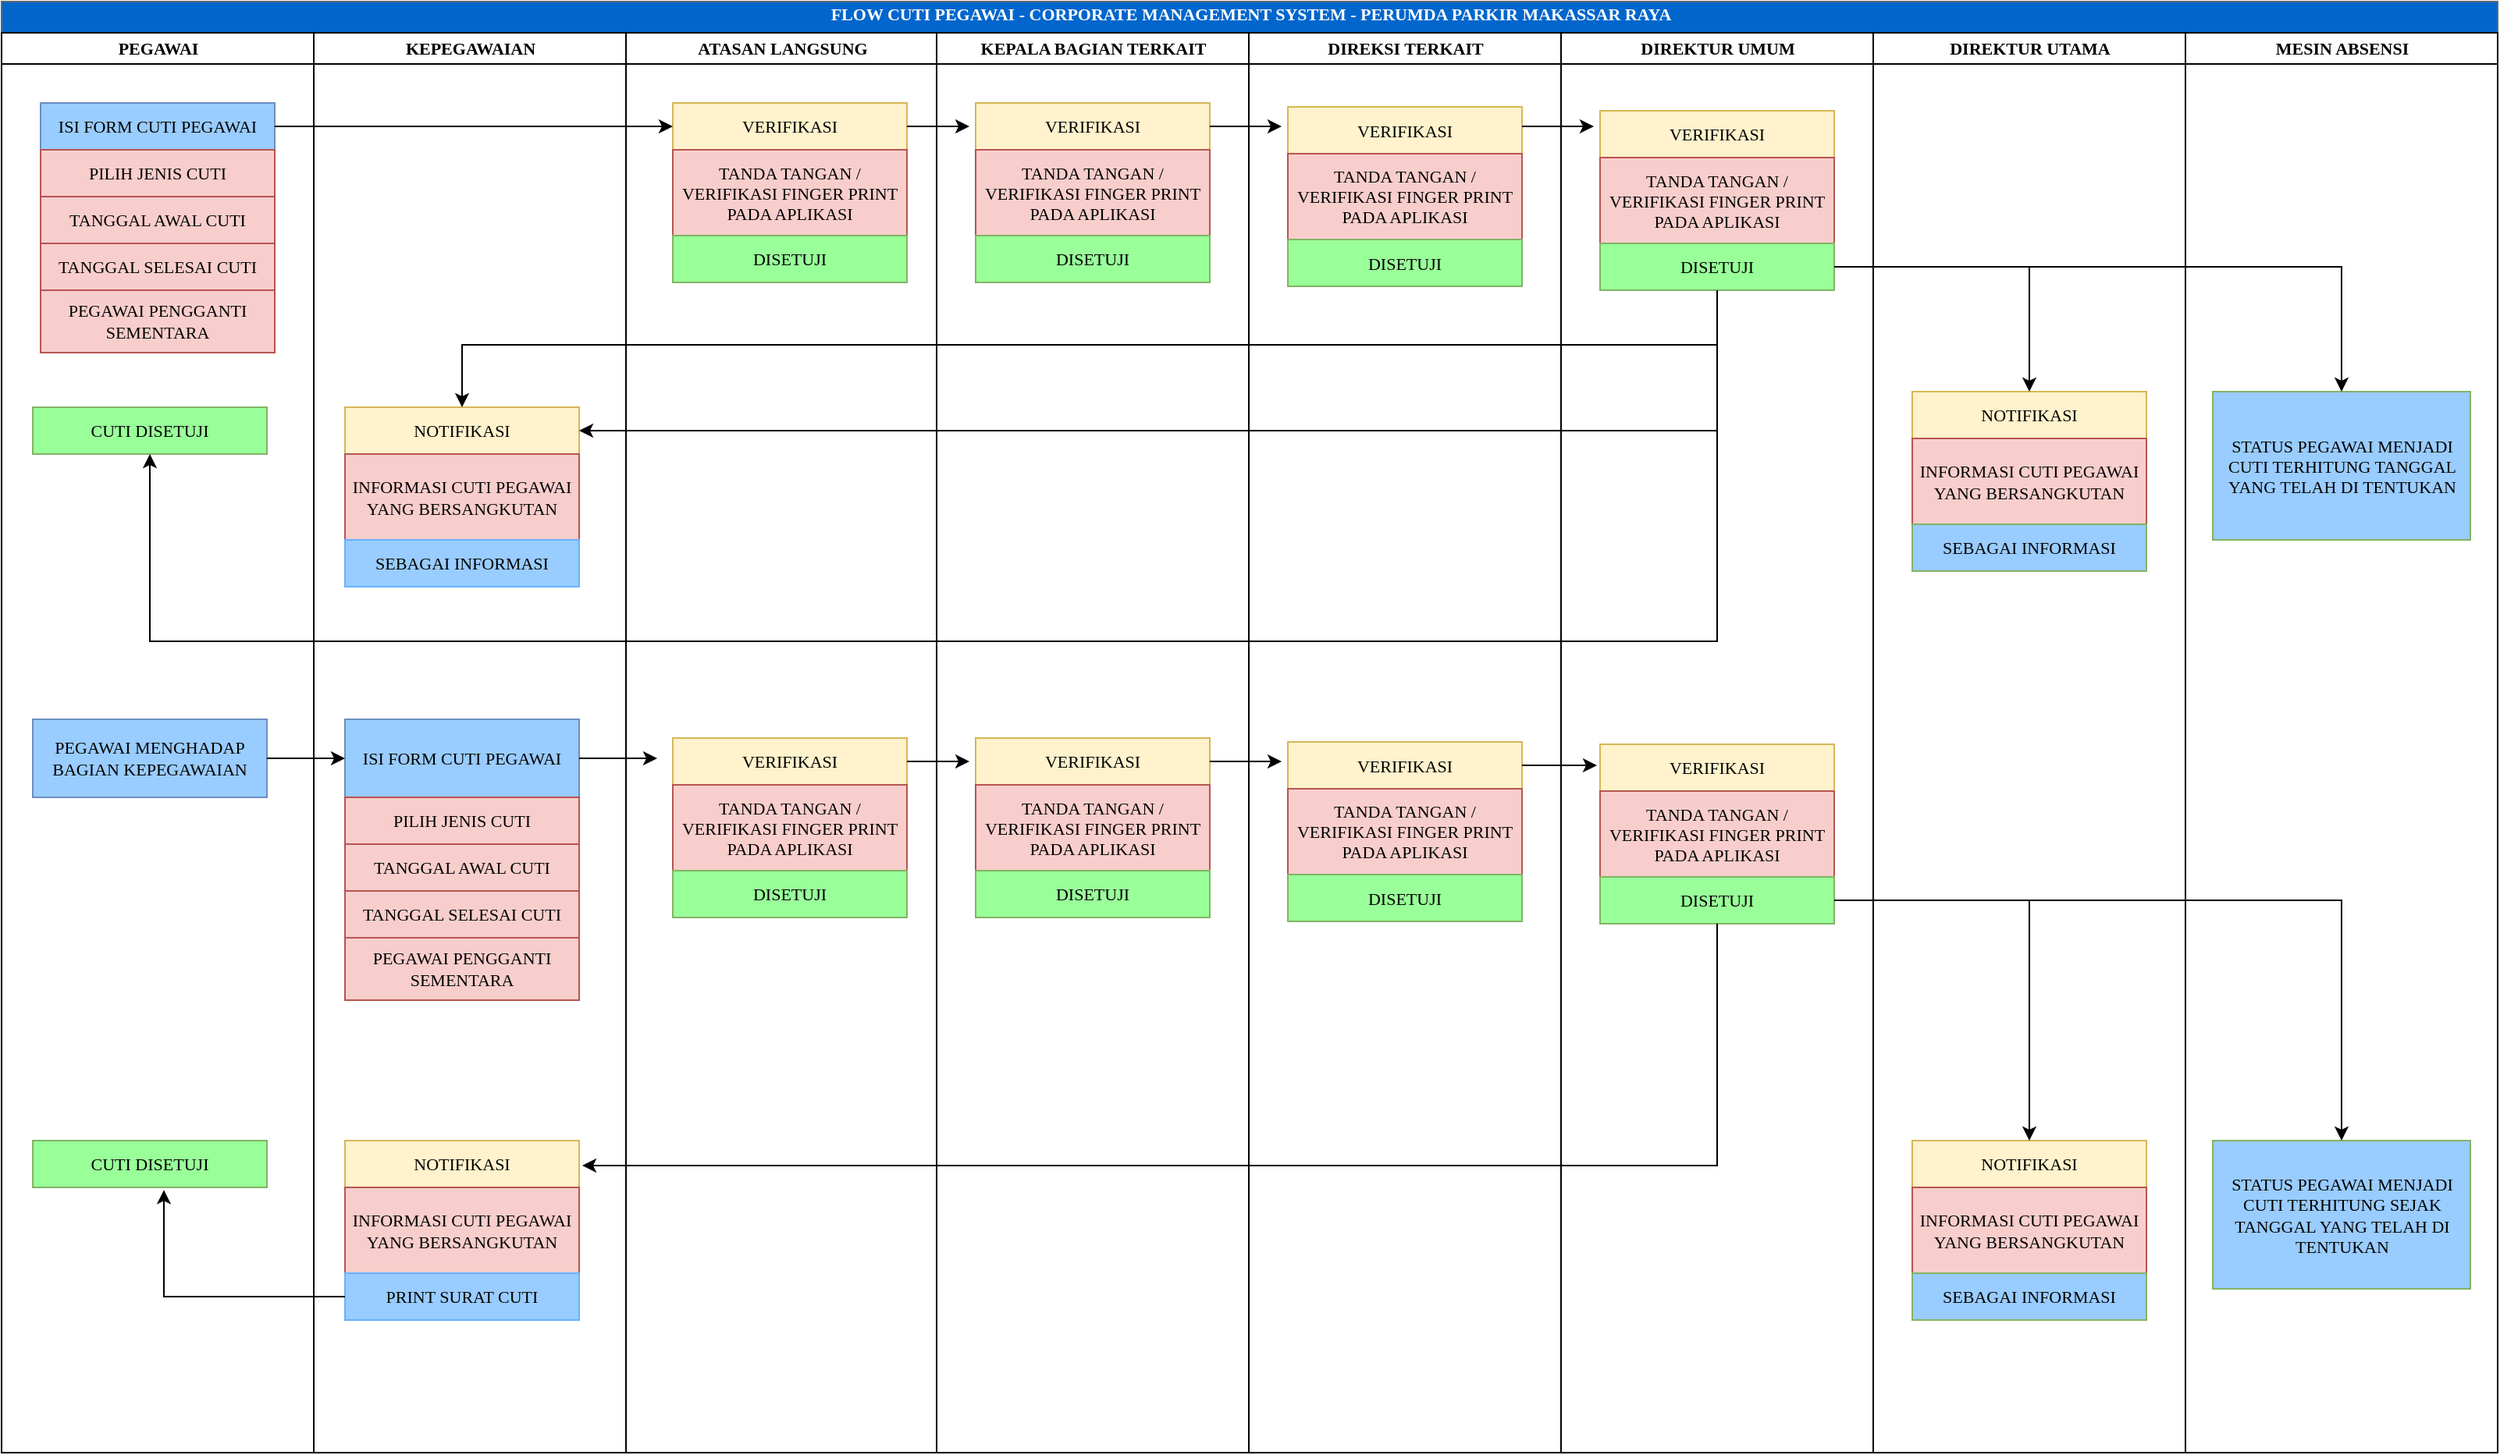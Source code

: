 <mxfile version="20.8.4" type="device" pages="4"><diagram id="Jv4y494ELxh84SAu793l" name="CUTI"><mxGraphModel dx="2049" dy="1091" grid="1" gridSize="10" guides="1" tooltips="1" connect="1" arrows="1" fold="1" page="1" pageScale="1" pageWidth="1654" pageHeight="1169" math="0" shadow="0"><root><mxCell id="0"/><mxCell id="1" parent="0"/><mxCell id="fZPPev9ffidyCF79TdDT-1" value="&lt;font style=&quot;font-size: 11px&quot;&gt;FLOW CUTI PEGAWAI - CORPORATE MANAGEMENT SYSTEM - PERUMDA PARKIR MAKASSAR RAYA&lt;br style=&quot;font-size: 11px&quot;&gt;&lt;/font&gt;" style="swimlane;html=1;childLayout=stackLayout;resizeParent=1;resizeParentMax=0;startSize=20;fillColor=#0066CC;strokeColor=#666666;fontSize=11;fontColor=#FFFFFF;fontFamily=Tahoma;spacingBottom=4;" parent="1" vertex="1"><mxGeometry x="28" y="30" width="1599" height="930" as="geometry"/></mxCell><mxCell id="fZPPev9ffidyCF79TdDT-3" value="PEGAWAI" style="swimlane;html=1;startSize=20;fontFamily=Tahoma;fontSize=11;" parent="fZPPev9ffidyCF79TdDT-1" vertex="1"><mxGeometry y="20" width="200" height="910" as="geometry"/></mxCell><mxCell id="fZPPev9ffidyCF79TdDT-4" value="ISI FORM CUTI PEGAWAI" style="rounded=0;whiteSpace=wrap;html=1;fontFamily=Tahoma;fillColor=#99ccff;strokeColor=#6c8ebf;fontSize=11;" parent="fZPPev9ffidyCF79TdDT-3" vertex="1"><mxGeometry x="25" y="45" width="150" height="30" as="geometry"/></mxCell><mxCell id="fZPPev9ffidyCF79TdDT-8" value="TANGGAL AWAL CUTI" style="rounded=0;whiteSpace=wrap;html=1;fontFamily=Tahoma;fillColor=#f8cecc;strokeColor=#b85450;fontSize=11;" parent="fZPPev9ffidyCF79TdDT-3" vertex="1"><mxGeometry x="25" y="105" width="150" height="30" as="geometry"/></mxCell><mxCell id="fZPPev9ffidyCF79TdDT-10" value="PILIH JENIS CUTI" style="rounded=0;whiteSpace=wrap;html=1;fontFamily=Tahoma;fillColor=#f8cecc;strokeColor=#b85450;fontSize=11;" parent="fZPPev9ffidyCF79TdDT-3" vertex="1"><mxGeometry x="25" y="75" width="150" height="30" as="geometry"/></mxCell><mxCell id="fZPPev9ffidyCF79TdDT-11" value="TANGGAL SELESAI CUTI" style="rounded=0;whiteSpace=wrap;html=1;fontFamily=Tahoma;fillColor=#f8cecc;strokeColor=#b85450;fontSize=11;" parent="fZPPev9ffidyCF79TdDT-3" vertex="1"><mxGeometry x="25" y="135" width="150" height="30" as="geometry"/></mxCell><mxCell id="fZPPev9ffidyCF79TdDT-12" value="PEGAWAI PENGGANTI SEMENTARA" style="rounded=0;whiteSpace=wrap;html=1;fontFamily=Tahoma;fillColor=#f8cecc;strokeColor=#b85450;fontSize=11;" parent="fZPPev9ffidyCF79TdDT-3" vertex="1"><mxGeometry x="25" y="165" width="150" height="40" as="geometry"/></mxCell><mxCell id="fZPPev9ffidyCF79TdDT-110" value="CUTI DISETUJI" style="rounded=0;whiteSpace=wrap;html=1;fontFamily=Tahoma;fillColor=#99FF99;strokeColor=#82b366;fontSize=11;" parent="fZPPev9ffidyCF79TdDT-3" vertex="1"><mxGeometry x="20" y="240" width="150" height="30" as="geometry"/></mxCell><mxCell id="fZPPev9ffidyCF79TdDT-117" value="PEGAWAI MENGHADAP BAGIAN KEPEGAWAIAN" style="rounded=0;whiteSpace=wrap;html=1;fontFamily=Tahoma;fillColor=#99ccff;strokeColor=#6c8ebf;fontSize=11;" parent="fZPPev9ffidyCF79TdDT-3" vertex="1"><mxGeometry x="20" y="440" width="150" height="50" as="geometry"/></mxCell><mxCell id="fZPPev9ffidyCF79TdDT-14" value="KEPEGAWAIAN" style="swimlane;html=1;startSize=20;fontFamily=Tahoma;fontSize=11;" parent="fZPPev9ffidyCF79TdDT-1" vertex="1"><mxGeometry x="200" y="20" width="200" height="910" as="geometry"/></mxCell><mxCell id="fZPPev9ffidyCF79TdDT-98" value="NOTIFIKASI" style="rounded=0;whiteSpace=wrap;html=1;fontFamily=Tahoma;fillColor=#fff2cc;strokeColor=#d6b656;fontSize=11;" parent="fZPPev9ffidyCF79TdDT-14" vertex="1"><mxGeometry x="20" y="240" width="150" height="30" as="geometry"/></mxCell><mxCell id="fZPPev9ffidyCF79TdDT-99" value="INFORMASI CUTI PEGAWAI YANG BERSANGKUTAN" style="rounded=0;whiteSpace=wrap;html=1;fontFamily=Tahoma;fillColor=#f8cecc;strokeColor=#b85450;fontSize=11;" parent="fZPPev9ffidyCF79TdDT-14" vertex="1"><mxGeometry x="20" y="270" width="150" height="55" as="geometry"/></mxCell><mxCell id="fZPPev9ffidyCF79TdDT-100" value="SEBAGAI INFORMASI" style="rounded=0;whiteSpace=wrap;html=1;fontFamily=Tahoma;fillColor=#99CCFF;strokeColor=#66B2FF;fontSize=11;" parent="fZPPev9ffidyCF79TdDT-14" vertex="1"><mxGeometry x="20" y="325" width="150" height="30" as="geometry"/></mxCell><mxCell id="fZPPev9ffidyCF79TdDT-112" value="ISI FORM CUTI PEGAWAI" style="rounded=0;whiteSpace=wrap;html=1;fontFamily=Tahoma;fillColor=#99ccff;strokeColor=#6c8ebf;fontSize=11;" parent="fZPPev9ffidyCF79TdDT-14" vertex="1"><mxGeometry x="20" y="440" width="150" height="50" as="geometry"/></mxCell><mxCell id="fZPPev9ffidyCF79TdDT-113" value="TANGGAL AWAL CUTI" style="rounded=0;whiteSpace=wrap;html=1;fontFamily=Tahoma;fillColor=#f8cecc;strokeColor=#b85450;fontSize=11;" parent="fZPPev9ffidyCF79TdDT-14" vertex="1"><mxGeometry x="20" y="520" width="150" height="30" as="geometry"/></mxCell><mxCell id="fZPPev9ffidyCF79TdDT-114" value="PILIH JENIS CUTI" style="rounded=0;whiteSpace=wrap;html=1;fontFamily=Tahoma;fillColor=#f8cecc;strokeColor=#b85450;fontSize=11;" parent="fZPPev9ffidyCF79TdDT-14" vertex="1"><mxGeometry x="20" y="490" width="150" height="30" as="geometry"/></mxCell><mxCell id="fZPPev9ffidyCF79TdDT-115" value="TANGGAL SELESAI CUTI" style="rounded=0;whiteSpace=wrap;html=1;fontFamily=Tahoma;fillColor=#f8cecc;strokeColor=#b85450;fontSize=11;" parent="fZPPev9ffidyCF79TdDT-14" vertex="1"><mxGeometry x="20" y="550" width="150" height="30" as="geometry"/></mxCell><mxCell id="fZPPev9ffidyCF79TdDT-116" value="PEGAWAI PENGGANTI SEMENTARA" style="rounded=0;whiteSpace=wrap;html=1;fontFamily=Tahoma;fillColor=#f8cecc;strokeColor=#b85450;fontSize=11;" parent="fZPPev9ffidyCF79TdDT-14" vertex="1"><mxGeometry x="20" y="580" width="150" height="40" as="geometry"/></mxCell><mxCell id="fZPPev9ffidyCF79TdDT-138" value="CUTI DISETUJI" style="rounded=0;whiteSpace=wrap;html=1;fontFamily=Tahoma;fillColor=#99FF99;strokeColor=#82b366;fontSize=11;" parent="fZPPev9ffidyCF79TdDT-14" vertex="1"><mxGeometry x="-180" y="710" width="150" height="30" as="geometry"/></mxCell><mxCell id="fZPPev9ffidyCF79TdDT-139" value="NOTIFIKASI" style="rounded=0;whiteSpace=wrap;html=1;fontFamily=Tahoma;fillColor=#fff2cc;strokeColor=#d6b656;fontSize=11;" parent="fZPPev9ffidyCF79TdDT-14" vertex="1"><mxGeometry x="20" y="710" width="150" height="30" as="geometry"/></mxCell><mxCell id="fZPPev9ffidyCF79TdDT-140" value="INFORMASI CUTI PEGAWAI YANG BERSANGKUTAN" style="rounded=0;whiteSpace=wrap;html=1;fontFamily=Tahoma;fillColor=#f8cecc;strokeColor=#b85450;fontSize=11;" parent="fZPPev9ffidyCF79TdDT-14" vertex="1"><mxGeometry x="20" y="740" width="150" height="55" as="geometry"/></mxCell><mxCell id="fZPPev9ffidyCF79TdDT-141" value="PRINT SURAT CUTI" style="rounded=0;whiteSpace=wrap;html=1;fontFamily=Tahoma;fillColor=#99ccff;strokeColor=#66B2FF;fontSize=11;" parent="fZPPev9ffidyCF79TdDT-14" vertex="1"><mxGeometry x="20" y="795" width="150" height="30" as="geometry"/></mxCell><mxCell id="fZPPev9ffidyCF79TdDT-161" style="edgeStyle=orthogonalEdgeStyle;rounded=0;orthogonalLoop=1;jettySize=auto;html=1;strokeWidth=1;entryX=0.56;entryY=1.056;entryDx=0;entryDy=0;entryPerimeter=0;" parent="fZPPev9ffidyCF79TdDT-14" source="fZPPev9ffidyCF79TdDT-141" target="fZPPev9ffidyCF79TdDT-138" edge="1"><mxGeometry relative="1" as="geometry"><mxPoint x="-108" y="810" as="targetPoint"/></mxGeometry></mxCell><mxCell id="fZPPev9ffidyCF79TdDT-18" value="ATASAN LANGSUNG" style="swimlane;html=1;startSize=20;fontFamily=Tahoma;fontSize=11;" parent="fZPPev9ffidyCF79TdDT-1" vertex="1"><mxGeometry x="400" y="20" width="199" height="910" as="geometry"/></mxCell><mxCell id="fZPPev9ffidyCF79TdDT-15" value="VERIFIKASI" style="rounded=0;whiteSpace=wrap;html=1;fontFamily=Tahoma;fillColor=#fff2cc;strokeColor=#d6b656;fontSize=11;" parent="fZPPev9ffidyCF79TdDT-18" vertex="1"><mxGeometry x="30" y="45" width="150" height="30" as="geometry"/></mxCell><mxCell id="fZPPev9ffidyCF79TdDT-16" value="TANDA TANGAN / &lt;br&gt;VERIFIKASI FINGER PRINT&lt;br&gt;PADA APLIKASI" style="rounded=0;whiteSpace=wrap;html=1;fontFamily=Tahoma;fillColor=#f8cecc;strokeColor=#b85450;fontSize=11;" parent="fZPPev9ffidyCF79TdDT-18" vertex="1"><mxGeometry x="30" y="75" width="150" height="55" as="geometry"/></mxCell><mxCell id="fZPPev9ffidyCF79TdDT-23" value="DISETUJI" style="rounded=0;whiteSpace=wrap;html=1;fontFamily=Tahoma;fillColor=#99ff99;strokeColor=#82b366;fontSize=11;" parent="fZPPev9ffidyCF79TdDT-18" vertex="1"><mxGeometry x="30" y="130" width="150" height="30" as="geometry"/></mxCell><mxCell id="fZPPev9ffidyCF79TdDT-22" value="KEPALA BAGIAN TERKAIT" style="swimlane;html=1;startSize=20;fontFamily=Tahoma;fontSize=11;" parent="fZPPev9ffidyCF79TdDT-1" vertex="1"><mxGeometry x="599" y="20" width="200" height="910" as="geometry"/></mxCell><mxCell id="fZPPev9ffidyCF79TdDT-84" value="VERIFIKASI" style="rounded=0;whiteSpace=wrap;html=1;fontFamily=Tahoma;fillColor=#fff2cc;strokeColor=#d6b656;fontSize=11;" parent="fZPPev9ffidyCF79TdDT-22" vertex="1"><mxGeometry x="25" y="45" width="150" height="30" as="geometry"/></mxCell><mxCell id="fZPPev9ffidyCF79TdDT-85" value="TANDA TANGAN / &lt;br&gt;VERIFIKASI FINGER PRINT&lt;br&gt;PADA APLIKASI" style="rounded=0;whiteSpace=wrap;html=1;fontFamily=Tahoma;fillColor=#f8cecc;strokeColor=#b85450;fontSize=11;" parent="fZPPev9ffidyCF79TdDT-22" vertex="1"><mxGeometry x="25" y="75" width="150" height="55" as="geometry"/></mxCell><mxCell id="fZPPev9ffidyCF79TdDT-86" value="DISETUJI" style="rounded=0;whiteSpace=wrap;html=1;fontFamily=Tahoma;fillColor=#99ff99;strokeColor=#82b366;fontSize=11;" parent="fZPPev9ffidyCF79TdDT-22" vertex="1"><mxGeometry x="25" y="130" width="150" height="30" as="geometry"/></mxCell><mxCell id="fZPPev9ffidyCF79TdDT-51" value="DIREKSI TERKAIT" style="swimlane;html=1;startSize=20;fontFamily=Tahoma;fontSize=11;" parent="fZPPev9ffidyCF79TdDT-1" vertex="1"><mxGeometry x="799" y="20" width="200" height="910" as="geometry"/></mxCell><mxCell id="fZPPev9ffidyCF79TdDT-88" value="VERIFIKASI" style="rounded=0;whiteSpace=wrap;html=1;fontFamily=Tahoma;fillColor=#fff2cc;strokeColor=#d6b656;fontSize=11;" parent="fZPPev9ffidyCF79TdDT-51" vertex="1"><mxGeometry x="25" y="47.5" width="150" height="30" as="geometry"/></mxCell><mxCell id="fZPPev9ffidyCF79TdDT-89" value="TANDA TANGAN / &lt;br&gt;VERIFIKASI FINGER PRINT&lt;br&gt;PADA APLIKASI" style="rounded=0;whiteSpace=wrap;html=1;fontFamily=Tahoma;fillColor=#f8cecc;strokeColor=#b85450;fontSize=11;" parent="fZPPev9ffidyCF79TdDT-51" vertex="1"><mxGeometry x="25" y="77.5" width="150" height="55" as="geometry"/></mxCell><mxCell id="fZPPev9ffidyCF79TdDT-90" value="DISETUJI" style="rounded=0;whiteSpace=wrap;html=1;fontFamily=Tahoma;fillColor=#99ff99;strokeColor=#82b366;fontSize=11;" parent="fZPPev9ffidyCF79TdDT-51" vertex="1"><mxGeometry x="25" y="132.5" width="150" height="30" as="geometry"/></mxCell><mxCell id="fZPPev9ffidyCF79TdDT-120" value="VERIFIKASI" style="rounded=0;whiteSpace=wrap;html=1;fontFamily=Tahoma;fillColor=#fff2cc;strokeColor=#d6b656;fontSize=11;" parent="fZPPev9ffidyCF79TdDT-51" vertex="1"><mxGeometry x="-369" y="452" width="150" height="30" as="geometry"/></mxCell><mxCell id="fZPPev9ffidyCF79TdDT-121" value="TANDA TANGAN / &lt;br&gt;VERIFIKASI FINGER PRINT&lt;br&gt;PADA APLIKASI" style="rounded=0;whiteSpace=wrap;html=1;fontFamily=Tahoma;fillColor=#f8cecc;strokeColor=#b85450;fontSize=11;" parent="fZPPev9ffidyCF79TdDT-51" vertex="1"><mxGeometry x="-369" y="482" width="150" height="55" as="geometry"/></mxCell><mxCell id="fZPPev9ffidyCF79TdDT-122" value="DISETUJI" style="rounded=0;whiteSpace=wrap;html=1;fontFamily=Tahoma;fillColor=#99ff99;strokeColor=#82b366;fontSize=11;" parent="fZPPev9ffidyCF79TdDT-51" vertex="1"><mxGeometry x="-369" y="537" width="150" height="30" as="geometry"/></mxCell><mxCell id="fZPPev9ffidyCF79TdDT-123" value="VERIFIKASI" style="rounded=0;whiteSpace=wrap;html=1;fontFamily=Tahoma;fillColor=#fff2cc;strokeColor=#d6b656;fontSize=11;" parent="fZPPev9ffidyCF79TdDT-51" vertex="1"><mxGeometry x="-175" y="452" width="150" height="30" as="geometry"/></mxCell><mxCell id="fZPPev9ffidyCF79TdDT-124" value="TANDA TANGAN / &lt;br&gt;VERIFIKASI FINGER PRINT&lt;br&gt;PADA APLIKASI" style="rounded=0;whiteSpace=wrap;html=1;fontFamily=Tahoma;fillColor=#f8cecc;strokeColor=#b85450;fontSize=11;" parent="fZPPev9ffidyCF79TdDT-51" vertex="1"><mxGeometry x="-175" y="482" width="150" height="55" as="geometry"/></mxCell><mxCell id="fZPPev9ffidyCF79TdDT-125" value="DISETUJI" style="rounded=0;whiteSpace=wrap;html=1;fontFamily=Tahoma;fillColor=#99ff99;strokeColor=#82b366;fontSize=11;" parent="fZPPev9ffidyCF79TdDT-51" vertex="1"><mxGeometry x="-175" y="537" width="150" height="30" as="geometry"/></mxCell><mxCell id="fZPPev9ffidyCF79TdDT-126" value="VERIFIKASI" style="rounded=0;whiteSpace=wrap;html=1;fontFamily=Tahoma;fillColor=#fff2cc;strokeColor=#d6b656;fontSize=11;" parent="fZPPev9ffidyCF79TdDT-51" vertex="1"><mxGeometry x="25" y="454.5" width="150" height="30" as="geometry"/></mxCell><mxCell id="fZPPev9ffidyCF79TdDT-127" value="TANDA TANGAN / &lt;br&gt;VERIFIKASI FINGER PRINT&lt;br&gt;PADA APLIKASI" style="rounded=0;whiteSpace=wrap;html=1;fontFamily=Tahoma;fillColor=#f8cecc;strokeColor=#b85450;fontSize=11;" parent="fZPPev9ffidyCF79TdDT-51" vertex="1"><mxGeometry x="25" y="484.5" width="150" height="55" as="geometry"/></mxCell><mxCell id="fZPPev9ffidyCF79TdDT-128" value="DISETUJI" style="rounded=0;whiteSpace=wrap;html=1;fontFamily=Tahoma;fillColor=#99ff99;strokeColor=#82b366;fontSize=11;" parent="fZPPev9ffidyCF79TdDT-51" vertex="1"><mxGeometry x="25" y="539.5" width="150" height="30" as="geometry"/></mxCell><mxCell id="fZPPev9ffidyCF79TdDT-129" value="" style="edgeStyle=orthogonalEdgeStyle;rounded=0;orthogonalLoop=1;jettySize=auto;html=1;" parent="fZPPev9ffidyCF79TdDT-51" source="fZPPev9ffidyCF79TdDT-120" edge="1"><mxGeometry relative="1" as="geometry"><mxPoint x="-179" y="467" as="targetPoint"/></mxGeometry></mxCell><mxCell id="fZPPev9ffidyCF79TdDT-130" value="" style="edgeStyle=orthogonalEdgeStyle;rounded=0;orthogonalLoop=1;jettySize=auto;html=1;" parent="fZPPev9ffidyCF79TdDT-51" source="fZPPev9ffidyCF79TdDT-123" edge="1"><mxGeometry relative="1" as="geometry"><mxPoint x="21" y="467" as="targetPoint"/></mxGeometry></mxCell><mxCell id="dP5oPrsd8lz583ANlQiC-1" value="" style="edgeStyle=orthogonalEdgeStyle;rounded=0;orthogonalLoop=1;jettySize=auto;html=1;" parent="fZPPev9ffidyCF79TdDT-51" edge="1"><mxGeometry relative="1" as="geometry"><mxPoint x="221" y="60" as="targetPoint"/><mxPoint x="175" y="60" as="sourcePoint"/></mxGeometry></mxCell><mxCell id="fZPPev9ffidyCF79TdDT-80" value="DIREKTUR UMUM" style="swimlane;html=1;startSize=20;fontFamily=Tahoma;fontSize=11;" parent="fZPPev9ffidyCF79TdDT-1" vertex="1"><mxGeometry x="999" y="20" width="200" height="910" as="geometry"/></mxCell><mxCell id="fZPPev9ffidyCF79TdDT-92" value="VERIFIKASI" style="rounded=0;whiteSpace=wrap;html=1;fontFamily=Tahoma;fillColor=#fff2cc;strokeColor=#d6b656;fontSize=11;" parent="fZPPev9ffidyCF79TdDT-80" vertex="1"><mxGeometry x="25" y="50" width="150" height="30" as="geometry"/></mxCell><mxCell id="fZPPev9ffidyCF79TdDT-93" value="TANDA TANGAN /&lt;br style=&quot;border-color: var(--border-color);&quot;&gt;VERIFIKASI FINGER PRINT&lt;br style=&quot;border-color: var(--border-color);&quot;&gt;PADA APLIKASI" style="rounded=0;whiteSpace=wrap;html=1;fontFamily=Tahoma;fillColor=#f8cecc;strokeColor=#b85450;fontSize=11;" parent="fZPPev9ffidyCF79TdDT-80" vertex="1"><mxGeometry x="25" y="80" width="150" height="55" as="geometry"/></mxCell><mxCell id="fZPPev9ffidyCF79TdDT-94" value="DISETUJI" style="rounded=0;whiteSpace=wrap;html=1;fontFamily=Tahoma;fillColor=#99ff99;strokeColor=#82b366;fontSize=11;" parent="fZPPev9ffidyCF79TdDT-80" vertex="1"><mxGeometry x="25" y="135" width="150" height="30" as="geometry"/></mxCell><mxCell id="dP5oPrsd8lz583ANlQiC-23" value="VERIFIKASI" style="rounded=0;whiteSpace=wrap;html=1;fontFamily=Tahoma;fillColor=#fff2cc;strokeColor=#d6b656;fontSize=11;" parent="fZPPev9ffidyCF79TdDT-80" vertex="1"><mxGeometry x="25" y="456" width="150" height="30" as="geometry"/></mxCell><mxCell id="dP5oPrsd8lz583ANlQiC-24" value="TANDA TANGAN / &lt;br&gt;VERIFIKASI FINGER PRINT&lt;br&gt;PADA APLIKASI" style="rounded=0;whiteSpace=wrap;html=1;fontFamily=Tahoma;fillColor=#f8cecc;strokeColor=#b85450;fontSize=11;" parent="fZPPev9ffidyCF79TdDT-80" vertex="1"><mxGeometry x="25" y="486" width="150" height="55" as="geometry"/></mxCell><mxCell id="dP5oPrsd8lz583ANlQiC-25" value="DISETUJI" style="rounded=0;whiteSpace=wrap;html=1;fontFamily=Tahoma;fillColor=#99ff99;strokeColor=#82b366;fontSize=11;" parent="fZPPev9ffidyCF79TdDT-80" vertex="1"><mxGeometry x="25" y="541" width="150" height="30" as="geometry"/></mxCell><mxCell id="fZPPev9ffidyCF79TdDT-82" value="DIREKTUR UTAMA" style="swimlane;html=1;startSize=20;fontFamily=Tahoma;fontSize=11;" parent="fZPPev9ffidyCF79TdDT-1" vertex="1"><mxGeometry x="1199" y="20" width="200" height="910" as="geometry"/></mxCell><mxCell id="fZPPev9ffidyCF79TdDT-95" value="NOTIFIKASI" style="rounded=0;whiteSpace=wrap;html=1;fontFamily=Tahoma;fillColor=#fff2cc;strokeColor=#d6b656;fontSize=11;" parent="fZPPev9ffidyCF79TdDT-82" vertex="1"><mxGeometry x="25" y="230" width="150" height="30" as="geometry"/></mxCell><mxCell id="fZPPev9ffidyCF79TdDT-96" value="INFORMASI CUTI PEGAWAI YANG BERSANGKUTAN" style="rounded=0;whiteSpace=wrap;html=1;fontFamily=Tahoma;fillColor=#f8cecc;strokeColor=#b85450;fontSize=11;" parent="fZPPev9ffidyCF79TdDT-82" vertex="1"><mxGeometry x="25" y="260" width="150" height="55" as="geometry"/></mxCell><mxCell id="fZPPev9ffidyCF79TdDT-97" value="SEBAGAI INFORMASI" style="rounded=0;whiteSpace=wrap;html=1;fontFamily=Tahoma;fillColor=#99ccff;strokeColor=#82b366;fontSize=11;" parent="fZPPev9ffidyCF79TdDT-82" vertex="1"><mxGeometry x="25" y="315" width="150" height="30" as="geometry"/></mxCell><mxCell id="fZPPev9ffidyCF79TdDT-135" value="NOTIFIKASI" style="rounded=0;whiteSpace=wrap;html=1;fontFamily=Tahoma;fillColor=#fff2cc;strokeColor=#d6b656;fontSize=11;" parent="fZPPev9ffidyCF79TdDT-82" vertex="1"><mxGeometry x="25" y="710" width="150" height="30" as="geometry"/></mxCell><mxCell id="fZPPev9ffidyCF79TdDT-136" value="INFORMASI CUTI PEGAWAI YANG BERSANGKUTAN" style="rounded=0;whiteSpace=wrap;html=1;fontFamily=Tahoma;fillColor=#f8cecc;strokeColor=#b85450;fontSize=11;" parent="fZPPev9ffidyCF79TdDT-82" vertex="1"><mxGeometry x="25" y="740" width="150" height="55" as="geometry"/></mxCell><mxCell id="fZPPev9ffidyCF79TdDT-137" value="SEBAGAI INFORMASI" style="rounded=0;whiteSpace=wrap;html=1;fontFamily=Tahoma;fillColor=#99ccff;strokeColor=#82b366;fontSize=11;" parent="fZPPev9ffidyCF79TdDT-82" vertex="1"><mxGeometry x="25" y="795" width="150" height="30" as="geometry"/></mxCell><mxCell id="fZPPev9ffidyCF79TdDT-146" value="MESIN ABSENSI" style="swimlane;html=1;startSize=20;fontFamily=Tahoma;fontSize=11;" parent="fZPPev9ffidyCF79TdDT-1" vertex="1"><mxGeometry x="1399" y="20" width="200" height="910" as="geometry"/></mxCell><mxCell id="fZPPev9ffidyCF79TdDT-149" value="STATUS PEGAWAI MENJADI CUTI TERHITUNG TANGGAL YANG TELAH DI TENTUKAN" style="rounded=0;whiteSpace=wrap;html=1;fontFamily=Tahoma;fillColor=#99ccff;strokeColor=#82b366;fontSize=11;" parent="fZPPev9ffidyCF79TdDT-146" vertex="1"><mxGeometry x="17.5" y="230" width="165" height="95" as="geometry"/></mxCell><mxCell id="fZPPev9ffidyCF79TdDT-150" value="NOTIFIKASI" style="rounded=0;whiteSpace=wrap;html=1;fontFamily=Tahoma;fillColor=#fff2cc;strokeColor=#d6b656;fontSize=11;" parent="fZPPev9ffidyCF79TdDT-146" vertex="1"><mxGeometry x="-175" y="710" width="150" height="30" as="geometry"/></mxCell><mxCell id="fZPPev9ffidyCF79TdDT-151" value="INFORMASI CUTI PEGAWAI YANG BERSANGKUTAN" style="rounded=0;whiteSpace=wrap;html=1;fontFamily=Tahoma;fillColor=#f8cecc;strokeColor=#b85450;fontSize=11;" parent="fZPPev9ffidyCF79TdDT-146" vertex="1"><mxGeometry x="-175" y="740" width="150" height="55" as="geometry"/></mxCell><mxCell id="fZPPev9ffidyCF79TdDT-152" value="SEBAGAI INFORMASI" style="rounded=0;whiteSpace=wrap;html=1;fontFamily=Tahoma;fillColor=#99ccff;strokeColor=#82b366;fontSize=11;" parent="fZPPev9ffidyCF79TdDT-146" vertex="1"><mxGeometry x="-175" y="795" width="150" height="30" as="geometry"/></mxCell><mxCell id="fZPPev9ffidyCF79TdDT-157" value="STATUS PEGAWAI MENJADI CUTI TERHITUNG SEJAK TANGGAL YANG TELAH DI TENTUKAN" style="rounded=0;whiteSpace=wrap;html=1;fontFamily=Tahoma;fillColor=#99ccff;strokeColor=#82b366;fontSize=11;" parent="fZPPev9ffidyCF79TdDT-146" vertex="1"><mxGeometry x="17.5" y="710" width="165" height="95" as="geometry"/></mxCell><mxCell id="fZPPev9ffidyCF79TdDT-27" value="" style="edgeStyle=orthogonalEdgeStyle;rounded=0;orthogonalLoop=1;jettySize=auto;html=1;" parent="fZPPev9ffidyCF79TdDT-1" source="fZPPev9ffidyCF79TdDT-4" target="fZPPev9ffidyCF79TdDT-15" edge="1"><mxGeometry relative="1" as="geometry"/></mxCell><mxCell id="fZPPev9ffidyCF79TdDT-87" value="" style="edgeStyle=orthogonalEdgeStyle;rounded=0;orthogonalLoop=1;jettySize=auto;html=1;" parent="fZPPev9ffidyCF79TdDT-1" source="fZPPev9ffidyCF79TdDT-15" edge="1"><mxGeometry relative="1" as="geometry"><mxPoint x="620" y="80" as="targetPoint"/></mxGeometry></mxCell><mxCell id="fZPPev9ffidyCF79TdDT-91" value="" style="edgeStyle=orthogonalEdgeStyle;rounded=0;orthogonalLoop=1;jettySize=auto;html=1;" parent="fZPPev9ffidyCF79TdDT-1" source="fZPPev9ffidyCF79TdDT-84" edge="1"><mxGeometry relative="1" as="geometry"><mxPoint x="820" y="80" as="targetPoint"/></mxGeometry></mxCell><mxCell id="fZPPev9ffidyCF79TdDT-111" style="edgeStyle=orthogonalEdgeStyle;rounded=0;orthogonalLoop=1;jettySize=auto;html=1;entryX=0.5;entryY=1;entryDx=0;entryDy=0;exitX=0.5;exitY=1;exitDx=0;exitDy=0;" parent="fZPPev9ffidyCF79TdDT-1" source="fZPPev9ffidyCF79TdDT-94" target="fZPPev9ffidyCF79TdDT-110" edge="1"><mxGeometry relative="1" as="geometry"><mxPoint x="899" y="410" as="targetPoint"/><Array as="points"><mxPoint x="1099" y="410"/><mxPoint x="95" y="410"/></Array><mxPoint x="1092" y="190" as="sourcePoint"/></mxGeometry></mxCell><mxCell id="fZPPev9ffidyCF79TdDT-119" style="edgeStyle=orthogonalEdgeStyle;orthogonalLoop=1;jettySize=auto;html=1;rounded=0;" parent="fZPPev9ffidyCF79TdDT-1" source="fZPPev9ffidyCF79TdDT-117" target="fZPPev9ffidyCF79TdDT-112" edge="1"><mxGeometry relative="1" as="geometry"/></mxCell><mxCell id="dP5oPrsd8lz583ANlQiC-19" style="edgeStyle=orthogonalEdgeStyle;rounded=0;orthogonalLoop=1;jettySize=auto;html=1;entryX=0.5;entryY=0;entryDx=0;entryDy=0;" parent="fZPPev9ffidyCF79TdDT-1" source="fZPPev9ffidyCF79TdDT-94" target="fZPPev9ffidyCF79TdDT-95" edge="1"><mxGeometry relative="1" as="geometry"/></mxCell><mxCell id="dP5oPrsd8lz583ANlQiC-20" style="edgeStyle=orthogonalEdgeStyle;rounded=0;orthogonalLoop=1;jettySize=auto;html=1;" parent="fZPPev9ffidyCF79TdDT-1" source="fZPPev9ffidyCF79TdDT-94" target="fZPPev9ffidyCF79TdDT-149" edge="1"><mxGeometry relative="1" as="geometry"/></mxCell><mxCell id="dP5oPrsd8lz583ANlQiC-21" style="edgeStyle=orthogonalEdgeStyle;rounded=0;orthogonalLoop=1;jettySize=auto;html=1;entryX=1;entryY=0.5;entryDx=0;entryDy=0;" parent="fZPPev9ffidyCF79TdDT-1" source="fZPPev9ffidyCF79TdDT-94" target="fZPPev9ffidyCF79TdDT-98" edge="1"><mxGeometry relative="1" as="geometry"><Array as="points"><mxPoint x="1099" y="275"/></Array></mxGeometry></mxCell><mxCell id="dP5oPrsd8lz583ANlQiC-22" style="edgeStyle=orthogonalEdgeStyle;rounded=0;orthogonalLoop=1;jettySize=auto;html=1;entryX=0.5;entryY=0;entryDx=0;entryDy=0;" parent="fZPPev9ffidyCF79TdDT-1" source="fZPPev9ffidyCF79TdDT-94" target="fZPPev9ffidyCF79TdDT-98" edge="1"><mxGeometry relative="1" as="geometry"><Array as="points"><mxPoint x="1099" y="220"/><mxPoint x="295" y="220"/></Array></mxGeometry></mxCell><mxCell id="dP5oPrsd8lz583ANlQiC-29" style="edgeStyle=orthogonalEdgeStyle;rounded=0;orthogonalLoop=1;jettySize=auto;html=1;entryX=0.5;entryY=0;entryDx=0;entryDy=0;" parent="fZPPev9ffidyCF79TdDT-1" source="dP5oPrsd8lz583ANlQiC-25" target="fZPPev9ffidyCF79TdDT-150" edge="1"><mxGeometry relative="1" as="geometry"/></mxCell><mxCell id="dP5oPrsd8lz583ANlQiC-30" style="edgeStyle=orthogonalEdgeStyle;rounded=0;orthogonalLoop=1;jettySize=auto;html=1;" parent="fZPPev9ffidyCF79TdDT-1" source="dP5oPrsd8lz583ANlQiC-25" target="fZPPev9ffidyCF79TdDT-157" edge="1"><mxGeometry relative="1" as="geometry"/></mxCell><mxCell id="fZPPev9ffidyCF79TdDT-131" style="edgeStyle=orthogonalEdgeStyle;orthogonalLoop=1;jettySize=auto;html=1;rounded=0;" parent="1" source="fZPPev9ffidyCF79TdDT-112" edge="1"><mxGeometry relative="1" as="geometry"><mxPoint x="448" y="515.0" as="targetPoint"/></mxGeometry></mxCell><mxCell id="dP5oPrsd8lz583ANlQiC-28" style="edgeStyle=orthogonalEdgeStyle;rounded=0;orthogonalLoop=1;jettySize=auto;html=1;" parent="1" source="fZPPev9ffidyCF79TdDT-126" edge="1"><mxGeometry relative="1" as="geometry"><mxPoint x="1050" y="519.5" as="targetPoint"/></mxGeometry></mxCell><mxCell id="dP5oPrsd8lz583ANlQiC-32" style="edgeStyle=orthogonalEdgeStyle;rounded=0;orthogonalLoop=1;jettySize=auto;html=1;exitX=0.5;exitY=1;exitDx=0;exitDy=0;" parent="1" source="dP5oPrsd8lz583ANlQiC-25" edge="1"><mxGeometry relative="1" as="geometry"><mxPoint x="400" y="776" as="targetPoint"/><mxPoint x="1127" y="630" as="sourcePoint"/><Array as="points"><mxPoint x="1127" y="776"/></Array></mxGeometry></mxCell></root></mxGraphModel></diagram><diagram id="J86YB19ppvsGUTKwosRW" name="IZIN"><mxGraphModel dx="1687" dy="899" grid="1" gridSize="10" guides="1" tooltips="1" connect="1" arrows="1" fold="1" page="1" pageScale="1" pageWidth="1654" pageHeight="1169" math="0" shadow="0"><root><mxCell id="0"/><mxCell id="1" parent="0"/><mxCell id="TlMA7edRSRFSU4932UgI-1" value="&lt;font style=&quot;font-size: 11px&quot;&gt;FLOW IZIN PEGAWAI - CORPORATE MANAGEMENT SYSTEM - PERUMDA PARKIR MAKASSAR RAYA&lt;br style=&quot;font-size: 11px&quot;&gt;&lt;/font&gt;" style="swimlane;html=1;childLayout=stackLayout;resizeParent=1;resizeParentMax=0;startSize=20;fillColor=#0066CC;strokeColor=#666666;fontSize=11;fontColor=#FFFFFF;fontFamily=Tahoma;spacingBottom=4;" vertex="1" parent="1"><mxGeometry x="28" y="30" width="1599" height="1030" as="geometry"/></mxCell><mxCell id="TlMA7edRSRFSU4932UgI-2" value="PEGAWAI" style="swimlane;html=1;startSize=20;fontFamily=Tahoma;fontSize=11;" vertex="1" parent="TlMA7edRSRFSU4932UgI-1"><mxGeometry y="20" width="200" height="1010" as="geometry"/></mxCell><mxCell id="TlMA7edRSRFSU4932UgI-3" value="ISI FORM IZIN PEGAWAI" style="rounded=0;whiteSpace=wrap;html=1;fontFamily=Tahoma;fillColor=#99ccff;strokeColor=#6c8ebf;fontSize=11;" vertex="1" parent="TlMA7edRSRFSU4932UgI-2"><mxGeometry x="25" y="45" width="150" height="30" as="geometry"/></mxCell><mxCell id="TlMA7edRSRFSU4932UgI-4" value="TANGGAL IZIN" style="rounded=0;whiteSpace=wrap;html=1;fontFamily=Tahoma;fillColor=#f8cecc;strokeColor=#b85450;fontSize=11;" vertex="1" parent="TlMA7edRSRFSU4932UgI-2"><mxGeometry x="25" y="105" width="150" height="30" as="geometry"/></mxCell><mxCell id="TlMA7edRSRFSU4932UgI-5" value="PILIH JENIS IZIN" style="rounded=0;whiteSpace=wrap;html=1;fontFamily=Tahoma;fillColor=#f8cecc;strokeColor=#b85450;fontSize=11;" vertex="1" parent="TlMA7edRSRFSU4932UgI-2"><mxGeometry x="25" y="75" width="150" height="30" as="geometry"/></mxCell><mxCell id="TlMA7edRSRFSU4932UgI-6" value="JAM AWAL IZIN" style="rounded=0;whiteSpace=wrap;html=1;fontFamily=Tahoma;fillColor=#f8cecc;strokeColor=#b85450;fontSize=11;" vertex="1" parent="TlMA7edRSRFSU4932UgI-2"><mxGeometry x="25" y="135" width="150" height="30" as="geometry"/></mxCell><mxCell id="TlMA7edRSRFSU4932UgI-7" value="JAM AKHIR IZIN" style="rounded=0;whiteSpace=wrap;html=1;fontFamily=Tahoma;fillColor=#f8cecc;strokeColor=#b85450;fontSize=11;" vertex="1" parent="TlMA7edRSRFSU4932UgI-2"><mxGeometry x="25" y="165" width="150" height="40" as="geometry"/></mxCell><mxCell id="TlMA7edRSRFSU4932UgI-8" value="IZIN DISETUJI" style="rounded=0;whiteSpace=wrap;html=1;fontFamily=Tahoma;fillColor=#99FF99;strokeColor=#82b366;fontSize=11;" vertex="1" parent="TlMA7edRSRFSU4932UgI-2"><mxGeometry x="20" y="349" width="150" height="30" as="geometry"/></mxCell><mxCell id="TlMA7edRSRFSU4932UgI-9" value="PEGAWAI MENGHADAP BAGIAN KEPEGAWAIAN" style="rounded=0;whiteSpace=wrap;html=1;fontFamily=Tahoma;fillColor=#99ccff;strokeColor=#6c8ebf;fontSize=11;" vertex="1" parent="TlMA7edRSRFSU4932UgI-2"><mxGeometry x="20" y="549" width="150" height="50" as="geometry"/></mxCell><mxCell id="TlMA7edRSRFSU4932UgI-82" value="KETERANGAN" style="rounded=0;whiteSpace=wrap;html=1;fontFamily=Tahoma;fillColor=#f8cecc;strokeColor=#b85450;fontSize=11;" vertex="1" parent="TlMA7edRSRFSU4932UgI-2"><mxGeometry x="25" y="200" width="150" height="40" as="geometry"/></mxCell><mxCell id="TlMA7edRSRFSU4932UgI-83" value="UPLOAD LAMPIRAN&lt;br&gt;(JIKA ADA)" style="rounded=0;whiteSpace=wrap;html=1;fontFamily=Tahoma;fillColor=#f8cecc;strokeColor=#b85450;fontSize=11;" vertex="1" parent="TlMA7edRSRFSU4932UgI-2"><mxGeometry x="25" y="240" width="150" height="40" as="geometry"/></mxCell><mxCell id="TlMA7edRSRFSU4932UgI-10" value="KEPEGAWAIAN" style="swimlane;html=1;startSize=20;fontFamily=Tahoma;fontSize=11;" vertex="1" parent="TlMA7edRSRFSU4932UgI-1"><mxGeometry x="200" y="20" width="200" height="1010" as="geometry"/></mxCell><mxCell id="TlMA7edRSRFSU4932UgI-11" value="NOTIFIKASI" style="rounded=0;whiteSpace=wrap;html=1;fontFamily=Tahoma;fillColor=#fff2cc;strokeColor=#d6b656;fontSize=11;" vertex="1" parent="TlMA7edRSRFSU4932UgI-10"><mxGeometry x="20" y="349" width="150" height="30" as="geometry"/></mxCell><mxCell id="TlMA7edRSRFSU4932UgI-12" value="INFORMASI IZIN PEGAWAI YANG BERSANGKUTAN" style="rounded=0;whiteSpace=wrap;html=1;fontFamily=Tahoma;fillColor=#f8cecc;strokeColor=#b85450;fontSize=11;" vertex="1" parent="TlMA7edRSRFSU4932UgI-10"><mxGeometry x="20" y="379" width="150" height="55" as="geometry"/></mxCell><mxCell id="TlMA7edRSRFSU4932UgI-13" value="SEBAGAI INFORMASI" style="rounded=0;whiteSpace=wrap;html=1;fontFamily=Tahoma;fillColor=#99CCFF;strokeColor=#66B2FF;fontSize=11;" vertex="1" parent="TlMA7edRSRFSU4932UgI-10"><mxGeometry x="20" y="434" width="150" height="30" as="geometry"/></mxCell><mxCell id="TlMA7edRSRFSU4932UgI-14" value="ISI FORM IZIN PEGAWAI" style="rounded=0;whiteSpace=wrap;html=1;fontFamily=Tahoma;fillColor=#99ccff;strokeColor=#6c8ebf;fontSize=11;" vertex="1" parent="TlMA7edRSRFSU4932UgI-10"><mxGeometry x="20" y="549" width="150" height="50" as="geometry"/></mxCell><mxCell id="TlMA7edRSRFSU4932UgI-19" value="IZIN DISETUJI" style="rounded=0;whiteSpace=wrap;html=1;fontFamily=Tahoma;fillColor=#99FF99;strokeColor=#82b366;fontSize=11;" vertex="1" parent="TlMA7edRSRFSU4932UgI-10"><mxGeometry x="-180" y="819" width="150" height="30" as="geometry"/></mxCell><mxCell id="TlMA7edRSRFSU4932UgI-20" value="NOTIFIKASI" style="rounded=0;whiteSpace=wrap;html=1;fontFamily=Tahoma;fillColor=#fff2cc;strokeColor=#d6b656;fontSize=11;" vertex="1" parent="TlMA7edRSRFSU4932UgI-10"><mxGeometry x="20" y="819" width="150" height="30" as="geometry"/></mxCell><mxCell id="TlMA7edRSRFSU4932UgI-21" value="INFORMASI IZIN PEGAWAI YANG BERSANGKUTAN" style="rounded=0;whiteSpace=wrap;html=1;fontFamily=Tahoma;fillColor=#f8cecc;strokeColor=#b85450;fontSize=11;" vertex="1" parent="TlMA7edRSRFSU4932UgI-10"><mxGeometry x="20" y="849" width="150" height="55" as="geometry"/></mxCell><mxCell id="TlMA7edRSRFSU4932UgI-22" value="PRINT SURAT IZIN" style="rounded=0;whiteSpace=wrap;html=1;fontFamily=Tahoma;fillColor=#99ccff;strokeColor=#66B2FF;fontSize=11;" vertex="1" parent="TlMA7edRSRFSU4932UgI-10"><mxGeometry x="20" y="904" width="150" height="30" as="geometry"/></mxCell><mxCell id="TlMA7edRSRFSU4932UgI-23" style="edgeStyle=orthogonalEdgeStyle;rounded=0;orthogonalLoop=1;jettySize=auto;html=1;strokeWidth=1;entryX=0.56;entryY=1.056;entryDx=0;entryDy=0;entryPerimeter=0;" edge="1" parent="TlMA7edRSRFSU4932UgI-10" source="TlMA7edRSRFSU4932UgI-22" target="TlMA7edRSRFSU4932UgI-19"><mxGeometry relative="1" as="geometry"><mxPoint x="-108" y="919" as="targetPoint"/></mxGeometry></mxCell><mxCell id="TlMA7edRSRFSU4932UgI-85" value="TANGGAL IZIN" style="rounded=0;whiteSpace=wrap;html=1;fontFamily=Tahoma;fillColor=#f8cecc;strokeColor=#b85450;fontSize=11;" vertex="1" parent="TlMA7edRSRFSU4932UgI-10"><mxGeometry x="20" y="629" width="150" height="30" as="geometry"/></mxCell><mxCell id="TlMA7edRSRFSU4932UgI-86" value="PILIH JENIS IZIN" style="rounded=0;whiteSpace=wrap;html=1;fontFamily=Tahoma;fillColor=#f8cecc;strokeColor=#b85450;fontSize=11;" vertex="1" parent="TlMA7edRSRFSU4932UgI-10"><mxGeometry x="20" y="599" width="150" height="30" as="geometry"/></mxCell><mxCell id="TlMA7edRSRFSU4932UgI-87" value="JAM AWAL IZIN" style="rounded=0;whiteSpace=wrap;html=1;fontFamily=Tahoma;fillColor=#f8cecc;strokeColor=#b85450;fontSize=11;" vertex="1" parent="TlMA7edRSRFSU4932UgI-10"><mxGeometry x="20" y="659" width="150" height="30" as="geometry"/></mxCell><mxCell id="TlMA7edRSRFSU4932UgI-88" value="JAM AKHIR IZIN" style="rounded=0;whiteSpace=wrap;html=1;fontFamily=Tahoma;fillColor=#f8cecc;strokeColor=#b85450;fontSize=11;" vertex="1" parent="TlMA7edRSRFSU4932UgI-10"><mxGeometry x="20" y="689" width="150" height="40" as="geometry"/></mxCell><mxCell id="TlMA7edRSRFSU4932UgI-89" value="KETERANGAN" style="rounded=0;whiteSpace=wrap;html=1;fontFamily=Tahoma;fillColor=#f8cecc;strokeColor=#b85450;fontSize=11;" vertex="1" parent="TlMA7edRSRFSU4932UgI-10"><mxGeometry x="20" y="724" width="150" height="40" as="geometry"/></mxCell><mxCell id="TlMA7edRSRFSU4932UgI-90" value="UPLOAD LAMPIRAN&lt;br&gt;(JIKA ADA)" style="rounded=0;whiteSpace=wrap;html=1;fontFamily=Tahoma;fillColor=#f8cecc;strokeColor=#b85450;fontSize=11;" vertex="1" parent="TlMA7edRSRFSU4932UgI-10"><mxGeometry x="20" y="764" width="150" height="40" as="geometry"/></mxCell><mxCell id="TlMA7edRSRFSU4932UgI-24" value="ATASAN LANGSUNG" style="swimlane;html=1;startSize=20;fontFamily=Tahoma;fontSize=11;" vertex="1" parent="TlMA7edRSRFSU4932UgI-1"><mxGeometry x="400" y="20" width="199" height="1010" as="geometry"/></mxCell><mxCell id="TlMA7edRSRFSU4932UgI-25" value="VERIFIKASI" style="rounded=0;whiteSpace=wrap;html=1;fontFamily=Tahoma;fillColor=#fff2cc;strokeColor=#d6b656;fontSize=11;" vertex="1" parent="TlMA7edRSRFSU4932UgI-24"><mxGeometry x="30" y="45" width="150" height="30" as="geometry"/></mxCell><mxCell id="TlMA7edRSRFSU4932UgI-26" value="TANDA TANGAN / &lt;br&gt;VERIFIKASI FINGER PRINT&lt;br&gt;PADA APLIKASI" style="rounded=0;whiteSpace=wrap;html=1;fontFamily=Tahoma;fillColor=#f8cecc;strokeColor=#b85450;fontSize=11;" vertex="1" parent="TlMA7edRSRFSU4932UgI-24"><mxGeometry x="30" y="75" width="150" height="55" as="geometry"/></mxCell><mxCell id="TlMA7edRSRFSU4932UgI-27" value="DISETUJI" style="rounded=0;whiteSpace=wrap;html=1;fontFamily=Tahoma;fillColor=#99ff99;strokeColor=#82b366;fontSize=11;" vertex="1" parent="TlMA7edRSRFSU4932UgI-24"><mxGeometry x="30" y="130" width="150" height="30" as="geometry"/></mxCell><mxCell id="TlMA7edRSRFSU4932UgI-28" value="KEPALA BAGIAN TERKAIT" style="swimlane;html=1;startSize=20;fontFamily=Tahoma;fontSize=11;" vertex="1" parent="TlMA7edRSRFSU4932UgI-1"><mxGeometry x="599" y="20" width="200" height="1010" as="geometry"/></mxCell><mxCell id="TlMA7edRSRFSU4932UgI-29" value="VERIFIKASI" style="rounded=0;whiteSpace=wrap;html=1;fontFamily=Tahoma;fillColor=#fff2cc;strokeColor=#d6b656;fontSize=11;" vertex="1" parent="TlMA7edRSRFSU4932UgI-28"><mxGeometry x="25" y="45" width="150" height="30" as="geometry"/></mxCell><mxCell id="TlMA7edRSRFSU4932UgI-30" value="TANDA TANGAN / &lt;br&gt;VERIFIKASI FINGER PRINT&lt;br&gt;PADA APLIKASI" style="rounded=0;whiteSpace=wrap;html=1;fontFamily=Tahoma;fillColor=#f8cecc;strokeColor=#b85450;fontSize=11;" vertex="1" parent="TlMA7edRSRFSU4932UgI-28"><mxGeometry x="25" y="75" width="150" height="55" as="geometry"/></mxCell><mxCell id="TlMA7edRSRFSU4932UgI-31" value="DISETUJI" style="rounded=0;whiteSpace=wrap;html=1;fontFamily=Tahoma;fillColor=#99ff99;strokeColor=#82b366;fontSize=11;" vertex="1" parent="TlMA7edRSRFSU4932UgI-28"><mxGeometry x="25" y="130" width="150" height="30" as="geometry"/></mxCell><mxCell id="TlMA7edRSRFSU4932UgI-32" value="DIREKSI TERKAIT" style="swimlane;html=1;startSize=20;fontFamily=Tahoma;fontSize=11;" vertex="1" parent="TlMA7edRSRFSU4932UgI-1"><mxGeometry x="799" y="20" width="200" height="1010" as="geometry"/></mxCell><mxCell id="TlMA7edRSRFSU4932UgI-33" value="VERIFIKASI" style="rounded=0;whiteSpace=wrap;html=1;fontFamily=Tahoma;fillColor=#fff2cc;strokeColor=#d6b656;fontSize=11;" vertex="1" parent="TlMA7edRSRFSU4932UgI-32"><mxGeometry x="25" y="47.5" width="150" height="30" as="geometry"/></mxCell><mxCell id="TlMA7edRSRFSU4932UgI-34" value="TANDA TANGAN / &lt;br&gt;VERIFIKASI FINGER PRINT&lt;br&gt;PADA APLIKASI" style="rounded=0;whiteSpace=wrap;html=1;fontFamily=Tahoma;fillColor=#f8cecc;strokeColor=#b85450;fontSize=11;" vertex="1" parent="TlMA7edRSRFSU4932UgI-32"><mxGeometry x="25" y="77.5" width="150" height="55" as="geometry"/></mxCell><mxCell id="TlMA7edRSRFSU4932UgI-35" value="DISETUJI" style="rounded=0;whiteSpace=wrap;html=1;fontFamily=Tahoma;fillColor=#99ff99;strokeColor=#82b366;fontSize=11;" vertex="1" parent="TlMA7edRSRFSU4932UgI-32"><mxGeometry x="25" y="132.5" width="150" height="30" as="geometry"/></mxCell><mxCell id="TlMA7edRSRFSU4932UgI-36" value="VERIFIKASI" style="rounded=0;whiteSpace=wrap;html=1;fontFamily=Tahoma;fillColor=#fff2cc;strokeColor=#d6b656;fontSize=11;" vertex="1" parent="TlMA7edRSRFSU4932UgI-32"><mxGeometry x="-369" y="561" width="150" height="30" as="geometry"/></mxCell><mxCell id="TlMA7edRSRFSU4932UgI-37" value="TANDA TANGAN / &lt;br&gt;VERIFIKASI FINGER PRINT&lt;br&gt;PADA APLIKASI" style="rounded=0;whiteSpace=wrap;html=1;fontFamily=Tahoma;fillColor=#f8cecc;strokeColor=#b85450;fontSize=11;" vertex="1" parent="TlMA7edRSRFSU4932UgI-32"><mxGeometry x="-369" y="591" width="150" height="55" as="geometry"/></mxCell><mxCell id="TlMA7edRSRFSU4932UgI-38" value="DISETUJI" style="rounded=0;whiteSpace=wrap;html=1;fontFamily=Tahoma;fillColor=#99ff99;strokeColor=#82b366;fontSize=11;" vertex="1" parent="TlMA7edRSRFSU4932UgI-32"><mxGeometry x="-369" y="646" width="150" height="30" as="geometry"/></mxCell><mxCell id="TlMA7edRSRFSU4932UgI-39" value="VERIFIKASI" style="rounded=0;whiteSpace=wrap;html=1;fontFamily=Tahoma;fillColor=#fff2cc;strokeColor=#d6b656;fontSize=11;" vertex="1" parent="TlMA7edRSRFSU4932UgI-32"><mxGeometry x="-175" y="561" width="150" height="30" as="geometry"/></mxCell><mxCell id="TlMA7edRSRFSU4932UgI-40" value="TANDA TANGAN / &lt;br&gt;VERIFIKASI FINGER PRINT&lt;br&gt;PADA APLIKASI" style="rounded=0;whiteSpace=wrap;html=1;fontFamily=Tahoma;fillColor=#f8cecc;strokeColor=#b85450;fontSize=11;" vertex="1" parent="TlMA7edRSRFSU4932UgI-32"><mxGeometry x="-175" y="591" width="150" height="55" as="geometry"/></mxCell><mxCell id="TlMA7edRSRFSU4932UgI-41" value="DISETUJI" style="rounded=0;whiteSpace=wrap;html=1;fontFamily=Tahoma;fillColor=#99ff99;strokeColor=#82b366;fontSize=11;" vertex="1" parent="TlMA7edRSRFSU4932UgI-32"><mxGeometry x="-175" y="646" width="150" height="30" as="geometry"/></mxCell><mxCell id="TlMA7edRSRFSU4932UgI-42" value="VERIFIKASI" style="rounded=0;whiteSpace=wrap;html=1;fontFamily=Tahoma;fillColor=#fff2cc;strokeColor=#d6b656;fontSize=11;" vertex="1" parent="TlMA7edRSRFSU4932UgI-32"><mxGeometry x="25" y="563.5" width="150" height="30" as="geometry"/></mxCell><mxCell id="TlMA7edRSRFSU4932UgI-43" value="TANDA TANGAN / &lt;br&gt;VERIFIKASI FINGER PRINT&lt;br&gt;PADA APLIKASI" style="rounded=0;whiteSpace=wrap;html=1;fontFamily=Tahoma;fillColor=#f8cecc;strokeColor=#b85450;fontSize=11;" vertex="1" parent="TlMA7edRSRFSU4932UgI-32"><mxGeometry x="25" y="593.5" width="150" height="55" as="geometry"/></mxCell><mxCell id="TlMA7edRSRFSU4932UgI-44" value="DISETUJI" style="rounded=0;whiteSpace=wrap;html=1;fontFamily=Tahoma;fillColor=#99ff99;strokeColor=#82b366;fontSize=11;" vertex="1" parent="TlMA7edRSRFSU4932UgI-32"><mxGeometry x="25" y="648.5" width="150" height="30" as="geometry"/></mxCell><mxCell id="TlMA7edRSRFSU4932UgI-45" value="" style="edgeStyle=orthogonalEdgeStyle;rounded=0;orthogonalLoop=1;jettySize=auto;html=1;" edge="1" parent="TlMA7edRSRFSU4932UgI-32" source="TlMA7edRSRFSU4932UgI-36"><mxGeometry relative="1" as="geometry"><mxPoint x="-179" y="576" as="targetPoint"/></mxGeometry></mxCell><mxCell id="TlMA7edRSRFSU4932UgI-46" value="" style="edgeStyle=orthogonalEdgeStyle;rounded=0;orthogonalLoop=1;jettySize=auto;html=1;" edge="1" parent="TlMA7edRSRFSU4932UgI-32" source="TlMA7edRSRFSU4932UgI-39"><mxGeometry relative="1" as="geometry"><mxPoint x="21" y="576" as="targetPoint"/></mxGeometry></mxCell><mxCell id="TlMA7edRSRFSU4932UgI-47" value="" style="edgeStyle=orthogonalEdgeStyle;rounded=0;orthogonalLoop=1;jettySize=auto;html=1;" edge="1" parent="TlMA7edRSRFSU4932UgI-32"><mxGeometry relative="1" as="geometry"><mxPoint x="221" y="60" as="targetPoint"/><mxPoint x="175" y="60" as="sourcePoint"/></mxGeometry></mxCell><mxCell id="TlMA7edRSRFSU4932UgI-48" value="DIREKTUR UMUM" style="swimlane;html=1;startSize=20;fontFamily=Tahoma;fontSize=11;" vertex="1" parent="TlMA7edRSRFSU4932UgI-1"><mxGeometry x="999" y="20" width="200" height="1010" as="geometry"/></mxCell><mxCell id="TlMA7edRSRFSU4932UgI-49" value="VERIFIKASI" style="rounded=0;whiteSpace=wrap;html=1;fontFamily=Tahoma;fillColor=#fff2cc;strokeColor=#d6b656;fontSize=11;" vertex="1" parent="TlMA7edRSRFSU4932UgI-48"><mxGeometry x="25" y="50" width="150" height="30" as="geometry"/></mxCell><mxCell id="TlMA7edRSRFSU4932UgI-50" value="TANDA TANGAN /&lt;br style=&quot;border-color: var(--border-color);&quot;&gt;VERIFIKASI FINGER PRINT&lt;br style=&quot;border-color: var(--border-color);&quot;&gt;PADA APLIKASI" style="rounded=0;whiteSpace=wrap;html=1;fontFamily=Tahoma;fillColor=#f8cecc;strokeColor=#b85450;fontSize=11;" vertex="1" parent="TlMA7edRSRFSU4932UgI-48"><mxGeometry x="25" y="80" width="150" height="55" as="geometry"/></mxCell><mxCell id="TlMA7edRSRFSU4932UgI-51" value="DISETUJI" style="rounded=0;whiteSpace=wrap;html=1;fontFamily=Tahoma;fillColor=#99ff99;strokeColor=#82b366;fontSize=11;" vertex="1" parent="TlMA7edRSRFSU4932UgI-48"><mxGeometry x="25" y="135" width="150" height="30" as="geometry"/></mxCell><mxCell id="TlMA7edRSRFSU4932UgI-52" value="VERIFIKASI" style="rounded=0;whiteSpace=wrap;html=1;fontFamily=Tahoma;fillColor=#fff2cc;strokeColor=#d6b656;fontSize=11;" vertex="1" parent="TlMA7edRSRFSU4932UgI-48"><mxGeometry x="25" y="565" width="150" height="30" as="geometry"/></mxCell><mxCell id="TlMA7edRSRFSU4932UgI-53" value="TANDA TANGAN / &lt;br&gt;VERIFIKASI FINGER PRINT&lt;br&gt;PADA APLIKASI" style="rounded=0;whiteSpace=wrap;html=1;fontFamily=Tahoma;fillColor=#f8cecc;strokeColor=#b85450;fontSize=11;" vertex="1" parent="TlMA7edRSRFSU4932UgI-48"><mxGeometry x="25" y="595" width="150" height="55" as="geometry"/></mxCell><mxCell id="TlMA7edRSRFSU4932UgI-54" value="DISETUJI" style="rounded=0;whiteSpace=wrap;html=1;fontFamily=Tahoma;fillColor=#99ff99;strokeColor=#82b366;fontSize=11;" vertex="1" parent="TlMA7edRSRFSU4932UgI-48"><mxGeometry x="25" y="650" width="150" height="30" as="geometry"/></mxCell><mxCell id="TlMA7edRSRFSU4932UgI-55" value="DIREKTUR UTAMA" style="swimlane;html=1;startSize=20;fontFamily=Tahoma;fontSize=11;" vertex="1" parent="TlMA7edRSRFSU4932UgI-1"><mxGeometry x="1199" y="20" width="200" height="1010" as="geometry"/></mxCell><mxCell id="TlMA7edRSRFSU4932UgI-56" value="NOTIFIKASI" style="rounded=0;whiteSpace=wrap;html=1;fontFamily=Tahoma;fillColor=#fff2cc;strokeColor=#d6b656;fontSize=11;" vertex="1" parent="TlMA7edRSRFSU4932UgI-55"><mxGeometry x="25" y="339" width="150" height="30" as="geometry"/></mxCell><mxCell id="TlMA7edRSRFSU4932UgI-57" value="INFORMASI IZIN PEGAWAI YANG BERSANGKUTAN" style="rounded=0;whiteSpace=wrap;html=1;fontFamily=Tahoma;fillColor=#f8cecc;strokeColor=#b85450;fontSize=11;" vertex="1" parent="TlMA7edRSRFSU4932UgI-55"><mxGeometry x="25" y="369" width="150" height="55" as="geometry"/></mxCell><mxCell id="TlMA7edRSRFSU4932UgI-58" value="SEBAGAI INFORMASI" style="rounded=0;whiteSpace=wrap;html=1;fontFamily=Tahoma;fillColor=#99ccff;strokeColor=#82b366;fontSize=11;" vertex="1" parent="TlMA7edRSRFSU4932UgI-55"><mxGeometry x="25" y="424" width="150" height="30" as="geometry"/></mxCell><mxCell id="TlMA7edRSRFSU4932UgI-59" value="NOTIFIKASI" style="rounded=0;whiteSpace=wrap;html=1;fontFamily=Tahoma;fillColor=#fff2cc;strokeColor=#d6b656;fontSize=11;" vertex="1" parent="TlMA7edRSRFSU4932UgI-55"><mxGeometry x="25" y="819" width="150" height="30" as="geometry"/></mxCell><mxCell id="TlMA7edRSRFSU4932UgI-60" value="INFORMASI CUTI PEGAWAI YANG BERSANGKUTAN" style="rounded=0;whiteSpace=wrap;html=1;fontFamily=Tahoma;fillColor=#f8cecc;strokeColor=#b85450;fontSize=11;" vertex="1" parent="TlMA7edRSRFSU4932UgI-55"><mxGeometry x="25" y="849" width="150" height="55" as="geometry"/></mxCell><mxCell id="TlMA7edRSRFSU4932UgI-61" value="SEBAGAI INFORMASI" style="rounded=0;whiteSpace=wrap;html=1;fontFamily=Tahoma;fillColor=#99ccff;strokeColor=#82b366;fontSize=11;" vertex="1" parent="TlMA7edRSRFSU4932UgI-55"><mxGeometry x="25" y="904" width="150" height="30" as="geometry"/></mxCell><mxCell id="TlMA7edRSRFSU4932UgI-62" value="MESIN ABSENSI" style="swimlane;html=1;startSize=20;fontFamily=Tahoma;fontSize=11;" vertex="1" parent="TlMA7edRSRFSU4932UgI-1"><mxGeometry x="1399" y="20" width="200" height="1010" as="geometry"/></mxCell><mxCell id="TlMA7edRSRFSU4932UgI-63" value="STATUS PEGAWAI MENJADI&lt;br&gt;IZIN TERHITUNG WAKTU YANG TELAH DI TENTUKAN" style="rounded=0;whiteSpace=wrap;html=1;fontFamily=Tahoma;fillColor=#99ccff;strokeColor=#82b366;fontSize=11;" vertex="1" parent="TlMA7edRSRFSU4932UgI-62"><mxGeometry x="17.5" y="339" width="165" height="95" as="geometry"/></mxCell><mxCell id="TlMA7edRSRFSU4932UgI-64" value="NOTIFIKASI" style="rounded=0;whiteSpace=wrap;html=1;fontFamily=Tahoma;fillColor=#fff2cc;strokeColor=#d6b656;fontSize=11;" vertex="1" parent="TlMA7edRSRFSU4932UgI-62"><mxGeometry x="-175" y="819" width="150" height="30" as="geometry"/></mxCell><mxCell id="TlMA7edRSRFSU4932UgI-65" value="INFORMASI IZIN PEGAWAI YANG BERSANGKUTAN" style="rounded=0;whiteSpace=wrap;html=1;fontFamily=Tahoma;fillColor=#f8cecc;strokeColor=#b85450;fontSize=11;" vertex="1" parent="TlMA7edRSRFSU4932UgI-62"><mxGeometry x="-175" y="849" width="150" height="55" as="geometry"/></mxCell><mxCell id="TlMA7edRSRFSU4932UgI-66" value="SEBAGAI INFORMASI" style="rounded=0;whiteSpace=wrap;html=1;fontFamily=Tahoma;fillColor=#99ccff;strokeColor=#82b366;fontSize=11;" vertex="1" parent="TlMA7edRSRFSU4932UgI-62"><mxGeometry x="-175" y="904" width="150" height="30" as="geometry"/></mxCell><mxCell id="TlMA7edRSRFSU4932UgI-67" value="STATUS PEGAWAI MENJADI&lt;br&gt;IZIN TERHITUNG SEJAK WAKTU YANG TELAH DI TENTUKAN" style="rounded=0;whiteSpace=wrap;html=1;fontFamily=Tahoma;fillColor=#99ccff;strokeColor=#82b366;fontSize=11;" vertex="1" parent="TlMA7edRSRFSU4932UgI-62"><mxGeometry x="17.5" y="819" width="165" height="95" as="geometry"/></mxCell><mxCell id="TlMA7edRSRFSU4932UgI-68" value="" style="edgeStyle=orthogonalEdgeStyle;rounded=0;orthogonalLoop=1;jettySize=auto;html=1;" edge="1" parent="TlMA7edRSRFSU4932UgI-1" source="TlMA7edRSRFSU4932UgI-3" target="TlMA7edRSRFSU4932UgI-25"><mxGeometry relative="1" as="geometry"/></mxCell><mxCell id="TlMA7edRSRFSU4932UgI-69" value="" style="edgeStyle=orthogonalEdgeStyle;rounded=0;orthogonalLoop=1;jettySize=auto;html=1;" edge="1" parent="TlMA7edRSRFSU4932UgI-1" source="TlMA7edRSRFSU4932UgI-25"><mxGeometry relative="1" as="geometry"><mxPoint x="620" y="80" as="targetPoint"/></mxGeometry></mxCell><mxCell id="TlMA7edRSRFSU4932UgI-70" value="" style="edgeStyle=orthogonalEdgeStyle;rounded=0;orthogonalLoop=1;jettySize=auto;html=1;" edge="1" parent="TlMA7edRSRFSU4932UgI-1" source="TlMA7edRSRFSU4932UgI-29"><mxGeometry relative="1" as="geometry"><mxPoint x="820" y="80" as="targetPoint"/></mxGeometry></mxCell><mxCell id="TlMA7edRSRFSU4932UgI-71" style="edgeStyle=orthogonalEdgeStyle;rounded=0;orthogonalLoop=1;jettySize=auto;html=1;entryX=0.5;entryY=1;entryDx=0;entryDy=0;exitX=0.5;exitY=1;exitDx=0;exitDy=0;" edge="1" parent="TlMA7edRSRFSU4932UgI-1" source="TlMA7edRSRFSU4932UgI-51" target="TlMA7edRSRFSU4932UgI-8"><mxGeometry relative="1" as="geometry"><mxPoint x="899" y="410" as="targetPoint"/><Array as="points"><mxPoint x="1099" y="520"/><mxPoint x="95" y="520"/></Array><mxPoint x="1092" y="190" as="sourcePoint"/></mxGeometry></mxCell><mxCell id="TlMA7edRSRFSU4932UgI-72" style="edgeStyle=orthogonalEdgeStyle;orthogonalLoop=1;jettySize=auto;html=1;rounded=0;" edge="1" parent="TlMA7edRSRFSU4932UgI-1" source="TlMA7edRSRFSU4932UgI-9" target="TlMA7edRSRFSU4932UgI-14"><mxGeometry relative="1" as="geometry"/></mxCell><mxCell id="TlMA7edRSRFSU4932UgI-73" style="edgeStyle=orthogonalEdgeStyle;rounded=0;orthogonalLoop=1;jettySize=auto;html=1;entryX=0.5;entryY=0;entryDx=0;entryDy=0;" edge="1" parent="TlMA7edRSRFSU4932UgI-1" source="TlMA7edRSRFSU4932UgI-51" target="TlMA7edRSRFSU4932UgI-56"><mxGeometry relative="1" as="geometry"/></mxCell><mxCell id="TlMA7edRSRFSU4932UgI-74" style="edgeStyle=orthogonalEdgeStyle;rounded=0;orthogonalLoop=1;jettySize=auto;html=1;" edge="1" parent="TlMA7edRSRFSU4932UgI-1" source="TlMA7edRSRFSU4932UgI-51" target="TlMA7edRSRFSU4932UgI-63"><mxGeometry relative="1" as="geometry"/></mxCell><mxCell id="TlMA7edRSRFSU4932UgI-75" style="edgeStyle=orthogonalEdgeStyle;rounded=0;orthogonalLoop=1;jettySize=auto;html=1;entryX=1;entryY=0.5;entryDx=0;entryDy=0;" edge="1" parent="TlMA7edRSRFSU4932UgI-1" source="TlMA7edRSRFSU4932UgI-51" target="TlMA7edRSRFSU4932UgI-11"><mxGeometry relative="1" as="geometry"><Array as="points"><mxPoint x="1099" y="384"/></Array></mxGeometry></mxCell><mxCell id="TlMA7edRSRFSU4932UgI-76" style="edgeStyle=orthogonalEdgeStyle;rounded=0;orthogonalLoop=1;jettySize=auto;html=1;entryX=0.5;entryY=0;entryDx=0;entryDy=0;" edge="1" parent="TlMA7edRSRFSU4932UgI-1" source="TlMA7edRSRFSU4932UgI-51" target="TlMA7edRSRFSU4932UgI-11"><mxGeometry relative="1" as="geometry"><Array as="points"><mxPoint x="1099" y="220"/><mxPoint x="295" y="220"/></Array></mxGeometry></mxCell><mxCell id="TlMA7edRSRFSU4932UgI-77" style="edgeStyle=orthogonalEdgeStyle;rounded=0;orthogonalLoop=1;jettySize=auto;html=1;entryX=0.5;entryY=0;entryDx=0;entryDy=0;" edge="1" parent="TlMA7edRSRFSU4932UgI-1" source="TlMA7edRSRFSU4932UgI-54" target="TlMA7edRSRFSU4932UgI-64"><mxGeometry relative="1" as="geometry"/></mxCell><mxCell id="TlMA7edRSRFSU4932UgI-78" style="edgeStyle=orthogonalEdgeStyle;rounded=0;orthogonalLoop=1;jettySize=auto;html=1;" edge="1" parent="TlMA7edRSRFSU4932UgI-1" source="TlMA7edRSRFSU4932UgI-54" target="TlMA7edRSRFSU4932UgI-67"><mxGeometry relative="1" as="geometry"/></mxCell><mxCell id="TlMA7edRSRFSU4932UgI-79" style="edgeStyle=orthogonalEdgeStyle;orthogonalLoop=1;jettySize=auto;html=1;rounded=0;" edge="1" parent="1" source="TlMA7edRSRFSU4932UgI-14"><mxGeometry relative="1" as="geometry"><mxPoint x="448" y="624.0" as="targetPoint"/></mxGeometry></mxCell><mxCell id="TlMA7edRSRFSU4932UgI-80" style="edgeStyle=orthogonalEdgeStyle;rounded=0;orthogonalLoop=1;jettySize=auto;html=1;" edge="1" parent="1" source="TlMA7edRSRFSU4932UgI-42"><mxGeometry relative="1" as="geometry"><mxPoint x="1050" y="628.5" as="targetPoint"/></mxGeometry></mxCell><mxCell id="TlMA7edRSRFSU4932UgI-81" style="edgeStyle=orthogonalEdgeStyle;rounded=0;orthogonalLoop=1;jettySize=auto;html=1;exitX=0.5;exitY=1;exitDx=0;exitDy=0;" edge="1" parent="1" source="TlMA7edRSRFSU4932UgI-54"><mxGeometry relative="1" as="geometry"><mxPoint x="400" y="885" as="targetPoint"/><mxPoint x="1127" y="739" as="sourcePoint"/><Array as="points"><mxPoint x="1127" y="885"/></Array></mxGeometry></mxCell></root></mxGraphModel></diagram><diagram id="R09eeZiL2Hd7n8n3qYrq" name="LEMBUR"><mxGraphModel dx="2049" dy="1091" grid="1" gridSize="10" guides="1" tooltips="1" connect="1" arrows="1" fold="1" page="1" pageScale="1" pageWidth="1654" pageHeight="1169" math="0" shadow="0"><root><mxCell id="0"/><mxCell id="1" parent="0"/><mxCell id="NhFi08KFakF8B6dHtjmS-1" value="&lt;font style=&quot;font-size: 11px&quot;&gt;FLOW LEMBUR PEGAWAI - CORPORATE MANAGEMENT SYSTEM - PERUMDA PARKIR MAKASSAR RAYA&lt;br style=&quot;font-size: 11px&quot;&gt;&lt;/font&gt;" style="swimlane;html=1;childLayout=stackLayout;resizeParent=1;resizeParentMax=0;startSize=20;fillColor=#0066CC;strokeColor=#666666;fontSize=11;fontColor=#FFFFFF;fontFamily=Tahoma;spacingBottom=4;" vertex="1" parent="1"><mxGeometry x="28" y="30" width="1599" height="1120" as="geometry"/></mxCell><mxCell id="NhFi08KFakF8B6dHtjmS-2" value="PEGAWAI" style="swimlane;html=1;startSize=20;fontFamily=Tahoma;fontSize=11;" vertex="1" parent="NhFi08KFakF8B6dHtjmS-1"><mxGeometry y="20" width="200" height="1100" as="geometry"/></mxCell><mxCell id="NhFi08KFakF8B6dHtjmS-3" value="ISI FORM LEMBUR PEGAWAI" style="rounded=0;whiteSpace=wrap;html=1;fontFamily=Tahoma;fillColor=#99ccff;strokeColor=#6c8ebf;fontSize=11;" vertex="1" parent="NhFi08KFakF8B6dHtjmS-2"><mxGeometry x="25" y="45" width="150" height="30" as="geometry"/></mxCell><mxCell id="NhFi08KFakF8B6dHtjmS-4" value="TANGGAL LEMBUR" style="rounded=0;whiteSpace=wrap;html=1;fontFamily=Tahoma;fillColor=#f8cecc;strokeColor=#b85450;fontSize=11;" vertex="1" parent="NhFi08KFakF8B6dHtjmS-2"><mxGeometry x="25" y="105" width="150" height="30" as="geometry"/></mxCell><mxCell id="NhFi08KFakF8B6dHtjmS-5" value="PEMBERI TUGAS LEMBUR&amp;nbsp;" style="rounded=0;whiteSpace=wrap;html=1;fontFamily=Tahoma;fillColor=#f8cecc;strokeColor=#b85450;fontSize=11;" vertex="1" parent="NhFi08KFakF8B6dHtjmS-2"><mxGeometry x="25" y="75" width="150" height="30" as="geometry"/></mxCell><mxCell id="NhFi08KFakF8B6dHtjmS-6" value="JAM AWAL LEMBUR" style="rounded=0;whiteSpace=wrap;html=1;fontFamily=Tahoma;fillColor=#f8cecc;strokeColor=#b85450;fontSize=11;" vertex="1" parent="NhFi08KFakF8B6dHtjmS-2"><mxGeometry x="25" y="135" width="150" height="30" as="geometry"/></mxCell><mxCell id="NhFi08KFakF8B6dHtjmS-7" value="JAM AKHIR LEMBUR" style="rounded=0;whiteSpace=wrap;html=1;fontFamily=Tahoma;fillColor=#f8cecc;strokeColor=#b85450;fontSize=11;" vertex="1" parent="NhFi08KFakF8B6dHtjmS-2"><mxGeometry x="25" y="165" width="150" height="40" as="geometry"/></mxCell><mxCell id="NhFi08KFakF8B6dHtjmS-8" value="LEMBUR DISETUJI" style="rounded=0;whiteSpace=wrap;html=1;fontFamily=Tahoma;fillColor=#99FF99;strokeColor=#82b366;fontSize=11;" vertex="1" parent="NhFi08KFakF8B6dHtjmS-2"><mxGeometry x="20" y="349" width="150" height="30" as="geometry"/></mxCell><mxCell id="NhFi08KFakF8B6dHtjmS-10" value="KETERANGAN" style="rounded=0;whiteSpace=wrap;html=1;fontFamily=Tahoma;fillColor=#f8cecc;strokeColor=#b85450;fontSize=11;" vertex="1" parent="NhFi08KFakF8B6dHtjmS-2"><mxGeometry x="25" y="200" width="150" height="40" as="geometry"/></mxCell><mxCell id="NhFi08KFakF8B6dHtjmS-11" value="UPLOAD LAMPIRAN&lt;br&gt;(JIKA ADA)" style="rounded=0;whiteSpace=wrap;html=1;fontFamily=Tahoma;fillColor=#f8cecc;strokeColor=#b85450;fontSize=11;" vertex="1" parent="NhFi08KFakF8B6dHtjmS-2"><mxGeometry x="25" y="240" width="150" height="40" as="geometry"/></mxCell><mxCell id="NhFi08KFakF8B6dHtjmS-12" value="KEPEGAWAIAN" style="swimlane;html=1;startSize=20;fontFamily=Tahoma;fontSize=11;" vertex="1" parent="NhFi08KFakF8B6dHtjmS-1"><mxGeometry x="200" y="20" width="200" height="1100" as="geometry"/></mxCell><mxCell id="NhFi08KFakF8B6dHtjmS-13" value="NOTIFIKASI" style="rounded=0;whiteSpace=wrap;html=1;fontFamily=Tahoma;fillColor=#fff2cc;strokeColor=#d6b656;fontSize=11;" vertex="1" parent="NhFi08KFakF8B6dHtjmS-12"><mxGeometry x="20" y="349" width="150" height="30" as="geometry"/></mxCell><mxCell id="NhFi08KFakF8B6dHtjmS-14" value="INFORMASI LEMBUR PEGAWAI YANG BERSANGKUTAN" style="rounded=0;whiteSpace=wrap;html=1;fontFamily=Tahoma;fillColor=#f8cecc;strokeColor=#b85450;fontSize=11;" vertex="1" parent="NhFi08KFakF8B6dHtjmS-12"><mxGeometry x="20" y="379" width="150" height="55" as="geometry"/></mxCell><mxCell id="NhFi08KFakF8B6dHtjmS-15" value="SEBAGAI INFORMASI" style="rounded=0;whiteSpace=wrap;html=1;fontFamily=Tahoma;fillColor=#99CCFF;strokeColor=#66B2FF;fontSize=11;" vertex="1" parent="NhFi08KFakF8B6dHtjmS-12"><mxGeometry x="20" y="434" width="150" height="30" as="geometry"/></mxCell><mxCell id="NhFi08KFakF8B6dHtjmS-16" value="ISI FORM &lt;br&gt;LEMBUR PEGAWAI" style="rounded=0;whiteSpace=wrap;html=1;fontFamily=Tahoma;fillColor=#99ccff;strokeColor=#6c8ebf;fontSize=11;" vertex="1" parent="NhFi08KFakF8B6dHtjmS-12"><mxGeometry x="20" y="549" width="150" height="50" as="geometry"/></mxCell><mxCell id="NhFi08KFakF8B6dHtjmS-17" value="LEMBUR DISETUJI" style="rounded=0;whiteSpace=wrap;html=1;fontFamily=Tahoma;fillColor=#99FF99;strokeColor=#82b366;fontSize=11;" vertex="1" parent="NhFi08KFakF8B6dHtjmS-12"><mxGeometry x="20" y="1063" width="150" height="30" as="geometry"/></mxCell><mxCell id="NhFi08KFakF8B6dHtjmS-18" value="NOTIFIKASI" style="rounded=0;whiteSpace=wrap;html=1;fontFamily=Tahoma;fillColor=#fff2cc;strokeColor=#d6b656;fontSize=11;" vertex="1" parent="NhFi08KFakF8B6dHtjmS-12"><mxGeometry x="20" y="902" width="150" height="30" as="geometry"/></mxCell><mxCell id="NhFi08KFakF8B6dHtjmS-19" value="INFORMASI LEMBUR PEGAWAI YANG BERSANGKUTAN" style="rounded=0;whiteSpace=wrap;html=1;fontFamily=Tahoma;fillColor=#f8cecc;strokeColor=#b85450;fontSize=11;" vertex="1" parent="NhFi08KFakF8B6dHtjmS-12"><mxGeometry x="20" y="932" width="150" height="55" as="geometry"/></mxCell><mxCell id="NhFi08KFakF8B6dHtjmS-93" style="edgeStyle=orthogonalEdgeStyle;rounded=0;orthogonalLoop=1;jettySize=auto;html=1;entryX=0.5;entryY=0;entryDx=0;entryDy=0;" edge="1" parent="NhFi08KFakF8B6dHtjmS-12" source="NhFi08KFakF8B6dHtjmS-20" target="NhFi08KFakF8B6dHtjmS-17"><mxGeometry relative="1" as="geometry"/></mxCell><mxCell id="NhFi08KFakF8B6dHtjmS-20" value="PRINT SURAT LEMBUR" style="rounded=0;whiteSpace=wrap;html=1;fontFamily=Tahoma;fillColor=#99ccff;strokeColor=#66B2FF;fontSize=11;" vertex="1" parent="NhFi08KFakF8B6dHtjmS-12"><mxGeometry x="20" y="987" width="150" height="30" as="geometry"/></mxCell><mxCell id="NhFi08KFakF8B6dHtjmS-86" value="TANGGAL LEMBUR" style="rounded=0;whiteSpace=wrap;html=1;fontFamily=Tahoma;fillColor=#f8cecc;strokeColor=#b85450;fontSize=11;" vertex="1" parent="NhFi08KFakF8B6dHtjmS-12"><mxGeometry x="20" y="630" width="150" height="30" as="geometry"/></mxCell><mxCell id="NhFi08KFakF8B6dHtjmS-87" value="PEMBERI TUGAS LEMBUR&amp;nbsp;" style="rounded=0;whiteSpace=wrap;html=1;fontFamily=Tahoma;fillColor=#f8cecc;strokeColor=#b85450;fontSize=11;" vertex="1" parent="NhFi08KFakF8B6dHtjmS-12"><mxGeometry x="20" y="600" width="150" height="30" as="geometry"/></mxCell><mxCell id="NhFi08KFakF8B6dHtjmS-88" value="JAM AWAL LEMBUR" style="rounded=0;whiteSpace=wrap;html=1;fontFamily=Tahoma;fillColor=#f8cecc;strokeColor=#b85450;fontSize=11;" vertex="1" parent="NhFi08KFakF8B6dHtjmS-12"><mxGeometry x="20" y="660" width="150" height="30" as="geometry"/></mxCell><mxCell id="NhFi08KFakF8B6dHtjmS-89" value="JAM AKHIR LEMBUR" style="rounded=0;whiteSpace=wrap;html=1;fontFamily=Tahoma;fillColor=#f8cecc;strokeColor=#b85450;fontSize=11;" vertex="1" parent="NhFi08KFakF8B6dHtjmS-12"><mxGeometry x="20" y="690" width="150" height="40" as="geometry"/></mxCell><mxCell id="NhFi08KFakF8B6dHtjmS-90" value="KETERANGAN" style="rounded=0;whiteSpace=wrap;html=1;fontFamily=Tahoma;fillColor=#f8cecc;strokeColor=#b85450;fontSize=11;" vertex="1" parent="NhFi08KFakF8B6dHtjmS-12"><mxGeometry x="20" y="725" width="150" height="40" as="geometry"/></mxCell><mxCell id="NhFi08KFakF8B6dHtjmS-91" value="UPLOAD LAMPIRAN&lt;br&gt;(JIKA ADA)" style="rounded=0;whiteSpace=wrap;html=1;fontFamily=Tahoma;fillColor=#f8cecc;strokeColor=#b85450;fontSize=11;" vertex="1" parent="NhFi08KFakF8B6dHtjmS-12"><mxGeometry x="20" y="765" width="150" height="40" as="geometry"/></mxCell><mxCell id="NhFi08KFakF8B6dHtjmS-92" value="PEGAWAI PELAKSANA" style="rounded=0;whiteSpace=wrap;html=1;fontFamily=Tahoma;fillColor=#f8cecc;strokeColor=#b85450;fontSize=11;" vertex="1" parent="NhFi08KFakF8B6dHtjmS-12"><mxGeometry x="20" y="805" width="150" height="40" as="geometry"/></mxCell><mxCell id="NhFi08KFakF8B6dHtjmS-94" value="TEMBUSAN SURAT LEMBUR" style="rounded=0;whiteSpace=wrap;html=1;fontFamily=Tahoma;fillColor=#f8cecc;strokeColor=#b85450;fontSize=11;" vertex="1" parent="NhFi08KFakF8B6dHtjmS-12"><mxGeometry x="20" y="845" width="150" height="40" as="geometry"/></mxCell><mxCell id="NhFi08KFakF8B6dHtjmS-28" value="ATASAN LANGSUNG" style="swimlane;html=1;startSize=20;fontFamily=Tahoma;fontSize=11;" vertex="1" parent="NhFi08KFakF8B6dHtjmS-1"><mxGeometry x="400" y="20" width="199" height="1100" as="geometry"/></mxCell><mxCell id="NhFi08KFakF8B6dHtjmS-29" value="VERIFIKASI" style="rounded=0;whiteSpace=wrap;html=1;fontFamily=Tahoma;fillColor=#fff2cc;strokeColor=#d6b656;fontSize=11;" vertex="1" parent="NhFi08KFakF8B6dHtjmS-28"><mxGeometry x="30" y="45" width="150" height="30" as="geometry"/></mxCell><mxCell id="NhFi08KFakF8B6dHtjmS-30" value="TANDA TANGAN / &lt;br&gt;VERIFIKASI FINGER PRINT&lt;br&gt;PADA APLIKASI" style="rounded=0;whiteSpace=wrap;html=1;fontFamily=Tahoma;fillColor=#f8cecc;strokeColor=#b85450;fontSize=11;" vertex="1" parent="NhFi08KFakF8B6dHtjmS-28"><mxGeometry x="30" y="75" width="150" height="55" as="geometry"/></mxCell><mxCell id="NhFi08KFakF8B6dHtjmS-31" value="DISETUJI" style="rounded=0;whiteSpace=wrap;html=1;fontFamily=Tahoma;fillColor=#99ff99;strokeColor=#82b366;fontSize=11;" vertex="1" parent="NhFi08KFakF8B6dHtjmS-28"><mxGeometry x="30" y="130" width="150" height="30" as="geometry"/></mxCell><mxCell id="NhFi08KFakF8B6dHtjmS-32" value="KEPALA BAGIAN TERKAIT" style="swimlane;html=1;startSize=20;fontFamily=Tahoma;fontSize=11;" vertex="1" parent="NhFi08KFakF8B6dHtjmS-1"><mxGeometry x="599" y="20" width="200" height="1100" as="geometry"/></mxCell><mxCell id="NhFi08KFakF8B6dHtjmS-33" value="VERIFIKASI" style="rounded=0;whiteSpace=wrap;html=1;fontFamily=Tahoma;fillColor=#fff2cc;strokeColor=#d6b656;fontSize=11;" vertex="1" parent="NhFi08KFakF8B6dHtjmS-32"><mxGeometry x="25" y="45" width="150" height="30" as="geometry"/></mxCell><mxCell id="NhFi08KFakF8B6dHtjmS-34" value="TANDA TANGAN / &lt;br&gt;VERIFIKASI FINGER PRINT&lt;br&gt;PADA APLIKASI" style="rounded=0;whiteSpace=wrap;html=1;fontFamily=Tahoma;fillColor=#f8cecc;strokeColor=#b85450;fontSize=11;" vertex="1" parent="NhFi08KFakF8B6dHtjmS-32"><mxGeometry x="25" y="75" width="150" height="55" as="geometry"/></mxCell><mxCell id="NhFi08KFakF8B6dHtjmS-35" value="DISETUJI" style="rounded=0;whiteSpace=wrap;html=1;fontFamily=Tahoma;fillColor=#99ff99;strokeColor=#82b366;fontSize=11;" vertex="1" parent="NhFi08KFakF8B6dHtjmS-32"><mxGeometry x="25" y="130" width="150" height="30" as="geometry"/></mxCell><mxCell id="NhFi08KFakF8B6dHtjmS-36" value="DIREKSI TERKAIT" style="swimlane;html=1;startSize=20;fontFamily=Tahoma;fontSize=11;" vertex="1" parent="NhFi08KFakF8B6dHtjmS-1"><mxGeometry x="799" y="20" width="200" height="1100" as="geometry"/></mxCell><mxCell id="NhFi08KFakF8B6dHtjmS-37" value="VERIFIKASI" style="rounded=0;whiteSpace=wrap;html=1;fontFamily=Tahoma;fillColor=#fff2cc;strokeColor=#d6b656;fontSize=11;" vertex="1" parent="NhFi08KFakF8B6dHtjmS-36"><mxGeometry x="25" y="47.5" width="150" height="30" as="geometry"/></mxCell><mxCell id="NhFi08KFakF8B6dHtjmS-38" value="TANDA TANGAN / &lt;br&gt;VERIFIKASI FINGER PRINT&lt;br&gt;PADA APLIKASI" style="rounded=0;whiteSpace=wrap;html=1;fontFamily=Tahoma;fillColor=#f8cecc;strokeColor=#b85450;fontSize=11;" vertex="1" parent="NhFi08KFakF8B6dHtjmS-36"><mxGeometry x="25" y="77.5" width="150" height="55" as="geometry"/></mxCell><mxCell id="NhFi08KFakF8B6dHtjmS-39" value="DISETUJI" style="rounded=0;whiteSpace=wrap;html=1;fontFamily=Tahoma;fillColor=#99ff99;strokeColor=#82b366;fontSize=11;" vertex="1" parent="NhFi08KFakF8B6dHtjmS-36"><mxGeometry x="25" y="132.5" width="150" height="30" as="geometry"/></mxCell><mxCell id="NhFi08KFakF8B6dHtjmS-40" value="VERIFIKASI" style="rounded=0;whiteSpace=wrap;html=1;fontFamily=Tahoma;fillColor=#fff2cc;strokeColor=#d6b656;fontSize=11;" vertex="1" parent="NhFi08KFakF8B6dHtjmS-36"><mxGeometry x="-369" y="561" width="150" height="30" as="geometry"/></mxCell><mxCell id="NhFi08KFakF8B6dHtjmS-41" value="TANDA TANGAN / &lt;br&gt;VERIFIKASI FINGER PRINT&lt;br&gt;PADA APLIKASI" style="rounded=0;whiteSpace=wrap;html=1;fontFamily=Tahoma;fillColor=#f8cecc;strokeColor=#b85450;fontSize=11;" vertex="1" parent="NhFi08KFakF8B6dHtjmS-36"><mxGeometry x="-369" y="591" width="150" height="55" as="geometry"/></mxCell><mxCell id="NhFi08KFakF8B6dHtjmS-42" value="DISETUJI" style="rounded=0;whiteSpace=wrap;html=1;fontFamily=Tahoma;fillColor=#99ff99;strokeColor=#82b366;fontSize=11;" vertex="1" parent="NhFi08KFakF8B6dHtjmS-36"><mxGeometry x="-369" y="646" width="150" height="30" as="geometry"/></mxCell><mxCell id="NhFi08KFakF8B6dHtjmS-43" value="VERIFIKASI" style="rounded=0;whiteSpace=wrap;html=1;fontFamily=Tahoma;fillColor=#fff2cc;strokeColor=#d6b656;fontSize=11;" vertex="1" parent="NhFi08KFakF8B6dHtjmS-36"><mxGeometry x="-175" y="561" width="150" height="30" as="geometry"/></mxCell><mxCell id="NhFi08KFakF8B6dHtjmS-44" value="TANDA TANGAN / &lt;br&gt;VERIFIKASI FINGER PRINT&lt;br&gt;PADA APLIKASI" style="rounded=0;whiteSpace=wrap;html=1;fontFamily=Tahoma;fillColor=#f8cecc;strokeColor=#b85450;fontSize=11;" vertex="1" parent="NhFi08KFakF8B6dHtjmS-36"><mxGeometry x="-175" y="591" width="150" height="55" as="geometry"/></mxCell><mxCell id="NhFi08KFakF8B6dHtjmS-45" value="DISETUJI" style="rounded=0;whiteSpace=wrap;html=1;fontFamily=Tahoma;fillColor=#99ff99;strokeColor=#82b366;fontSize=11;" vertex="1" parent="NhFi08KFakF8B6dHtjmS-36"><mxGeometry x="-175" y="646" width="150" height="30" as="geometry"/></mxCell><mxCell id="NhFi08KFakF8B6dHtjmS-46" value="VERIFIKASI" style="rounded=0;whiteSpace=wrap;html=1;fontFamily=Tahoma;fillColor=#fff2cc;strokeColor=#d6b656;fontSize=11;" vertex="1" parent="NhFi08KFakF8B6dHtjmS-36"><mxGeometry x="25" y="563.5" width="150" height="30" as="geometry"/></mxCell><mxCell id="NhFi08KFakF8B6dHtjmS-47" value="TANDA TANGAN / &lt;br&gt;VERIFIKASI FINGER PRINT&lt;br&gt;PADA APLIKASI" style="rounded=0;whiteSpace=wrap;html=1;fontFamily=Tahoma;fillColor=#f8cecc;strokeColor=#b85450;fontSize=11;" vertex="1" parent="NhFi08KFakF8B6dHtjmS-36"><mxGeometry x="25" y="593.5" width="150" height="55" as="geometry"/></mxCell><mxCell id="NhFi08KFakF8B6dHtjmS-48" value="DISETUJI" style="rounded=0;whiteSpace=wrap;html=1;fontFamily=Tahoma;fillColor=#99ff99;strokeColor=#82b366;fontSize=11;" vertex="1" parent="NhFi08KFakF8B6dHtjmS-36"><mxGeometry x="25" y="648.5" width="150" height="30" as="geometry"/></mxCell><mxCell id="NhFi08KFakF8B6dHtjmS-49" value="" style="edgeStyle=orthogonalEdgeStyle;rounded=0;orthogonalLoop=1;jettySize=auto;html=1;" edge="1" parent="NhFi08KFakF8B6dHtjmS-36" source="NhFi08KFakF8B6dHtjmS-40"><mxGeometry relative="1" as="geometry"><mxPoint x="-179" y="576" as="targetPoint"/></mxGeometry></mxCell><mxCell id="NhFi08KFakF8B6dHtjmS-50" value="" style="edgeStyle=orthogonalEdgeStyle;rounded=0;orthogonalLoop=1;jettySize=auto;html=1;" edge="1" parent="NhFi08KFakF8B6dHtjmS-36" source="NhFi08KFakF8B6dHtjmS-43"><mxGeometry relative="1" as="geometry"><mxPoint x="21" y="576" as="targetPoint"/></mxGeometry></mxCell><mxCell id="NhFi08KFakF8B6dHtjmS-51" value="" style="edgeStyle=orthogonalEdgeStyle;rounded=0;orthogonalLoop=1;jettySize=auto;html=1;" edge="1" parent="NhFi08KFakF8B6dHtjmS-36"><mxGeometry relative="1" as="geometry"><mxPoint x="221" y="60" as="targetPoint"/><mxPoint x="175" y="60" as="sourcePoint"/></mxGeometry></mxCell><mxCell id="NhFi08KFakF8B6dHtjmS-52" value="DIREKTUR UMUM" style="swimlane;html=1;startSize=20;fontFamily=Tahoma;fontSize=11;" vertex="1" parent="NhFi08KFakF8B6dHtjmS-1"><mxGeometry x="999" y="20" width="200" height="1100" as="geometry"/></mxCell><mxCell id="NhFi08KFakF8B6dHtjmS-53" value="VERIFIKASI" style="rounded=0;whiteSpace=wrap;html=1;fontFamily=Tahoma;fillColor=#fff2cc;strokeColor=#d6b656;fontSize=11;" vertex="1" parent="NhFi08KFakF8B6dHtjmS-52"><mxGeometry x="25" y="50" width="150" height="30" as="geometry"/></mxCell><mxCell id="NhFi08KFakF8B6dHtjmS-54" value="TANDA TANGAN /&lt;br style=&quot;border-color: var(--border-color);&quot;&gt;VERIFIKASI FINGER PRINT&lt;br style=&quot;border-color: var(--border-color);&quot;&gt;PADA APLIKASI" style="rounded=0;whiteSpace=wrap;html=1;fontFamily=Tahoma;fillColor=#f8cecc;strokeColor=#b85450;fontSize=11;" vertex="1" parent="NhFi08KFakF8B6dHtjmS-52"><mxGeometry x="25" y="80" width="150" height="55" as="geometry"/></mxCell><mxCell id="NhFi08KFakF8B6dHtjmS-55" value="DISETUJI" style="rounded=0;whiteSpace=wrap;html=1;fontFamily=Tahoma;fillColor=#99ff99;strokeColor=#82b366;fontSize=11;" vertex="1" parent="NhFi08KFakF8B6dHtjmS-52"><mxGeometry x="25" y="135" width="150" height="30" as="geometry"/></mxCell><mxCell id="NhFi08KFakF8B6dHtjmS-56" value="VERIFIKASI" style="rounded=0;whiteSpace=wrap;html=1;fontFamily=Tahoma;fillColor=#fff2cc;strokeColor=#d6b656;fontSize=11;" vertex="1" parent="NhFi08KFakF8B6dHtjmS-52"><mxGeometry x="25" y="565" width="150" height="30" as="geometry"/></mxCell><mxCell id="NhFi08KFakF8B6dHtjmS-57" value="TANDA TANGAN / &lt;br&gt;VERIFIKASI FINGER PRINT&lt;br&gt;PADA APLIKASI" style="rounded=0;whiteSpace=wrap;html=1;fontFamily=Tahoma;fillColor=#f8cecc;strokeColor=#b85450;fontSize=11;" vertex="1" parent="NhFi08KFakF8B6dHtjmS-52"><mxGeometry x="25" y="595" width="150" height="55" as="geometry"/></mxCell><mxCell id="NhFi08KFakF8B6dHtjmS-58" value="DISETUJI" style="rounded=0;whiteSpace=wrap;html=1;fontFamily=Tahoma;fillColor=#99ff99;strokeColor=#82b366;fontSize=11;" vertex="1" parent="NhFi08KFakF8B6dHtjmS-52"><mxGeometry x="25" y="650" width="150" height="30" as="geometry"/></mxCell><mxCell id="NhFi08KFakF8B6dHtjmS-59" value="DIREKTUR UTAMA" style="swimlane;html=1;startSize=20;fontFamily=Tahoma;fontSize=11;" vertex="1" parent="NhFi08KFakF8B6dHtjmS-1"><mxGeometry x="1199" y="20" width="200" height="1100" as="geometry"/></mxCell><mxCell id="NhFi08KFakF8B6dHtjmS-60" value="NOTIFIKASI" style="rounded=0;whiteSpace=wrap;html=1;fontFamily=Tahoma;fillColor=#fff2cc;strokeColor=#d6b656;fontSize=11;" vertex="1" parent="NhFi08KFakF8B6dHtjmS-59"><mxGeometry x="25" y="339" width="150" height="30" as="geometry"/></mxCell><mxCell id="NhFi08KFakF8B6dHtjmS-61" value="INFORMASI LEMBUR PEGAWAI YANG BERSANGKUTAN" style="rounded=0;whiteSpace=wrap;html=1;fontFamily=Tahoma;fillColor=#f8cecc;strokeColor=#b85450;fontSize=11;" vertex="1" parent="NhFi08KFakF8B6dHtjmS-59"><mxGeometry x="25" y="369" width="150" height="55" as="geometry"/></mxCell><mxCell id="NhFi08KFakF8B6dHtjmS-62" value="SEBAGAI INFORMASI" style="rounded=0;whiteSpace=wrap;html=1;fontFamily=Tahoma;fillColor=#99ccff;strokeColor=#82b366;fontSize=11;" vertex="1" parent="NhFi08KFakF8B6dHtjmS-59"><mxGeometry x="25" y="424" width="150" height="30" as="geometry"/></mxCell><mxCell id="NhFi08KFakF8B6dHtjmS-63" value="NOTIFIKASI" style="rounded=0;whiteSpace=wrap;html=1;fontFamily=Tahoma;fillColor=#fff2cc;strokeColor=#d6b656;fontSize=11;" vertex="1" parent="NhFi08KFakF8B6dHtjmS-59"><mxGeometry x="25" y="901" width="150" height="30" as="geometry"/></mxCell><mxCell id="NhFi08KFakF8B6dHtjmS-64" value="INFORMASI CUTI PEGAWAI YANG BERSANGKUTAN" style="rounded=0;whiteSpace=wrap;html=1;fontFamily=Tahoma;fillColor=#f8cecc;strokeColor=#b85450;fontSize=11;" vertex="1" parent="NhFi08KFakF8B6dHtjmS-59"><mxGeometry x="25" y="931" width="150" height="55" as="geometry"/></mxCell><mxCell id="NhFi08KFakF8B6dHtjmS-65" value="SEBAGAI INFORMASI" style="rounded=0;whiteSpace=wrap;html=1;fontFamily=Tahoma;fillColor=#99ccff;strokeColor=#82b366;fontSize=11;" vertex="1" parent="NhFi08KFakF8B6dHtjmS-59"><mxGeometry x="25" y="986" width="150" height="30" as="geometry"/></mxCell><mxCell id="NhFi08KFakF8B6dHtjmS-66" value="MESIN ABSENSI" style="swimlane;html=1;startSize=20;fontFamily=Tahoma;fontSize=11;" vertex="1" parent="NhFi08KFakF8B6dHtjmS-1"><mxGeometry x="1399" y="20" width="200" height="1100" as="geometry"/></mxCell><mxCell id="NhFi08KFakF8B6dHtjmS-67" value="STATUS PEGAWAI MENJADI&lt;br&gt;LEMBUR TERHITUNG WAKTU YANG TELAH DI TENTUKAN" style="rounded=0;whiteSpace=wrap;html=1;fontFamily=Tahoma;fillColor=#99ccff;strokeColor=#82b366;fontSize=11;" vertex="1" parent="NhFi08KFakF8B6dHtjmS-66"><mxGeometry x="17.5" y="339" width="165" height="95" as="geometry"/></mxCell><mxCell id="NhFi08KFakF8B6dHtjmS-68" value="NOTIFIKASI" style="rounded=0;whiteSpace=wrap;html=1;fontFamily=Tahoma;fillColor=#fff2cc;strokeColor=#d6b656;fontSize=11;" vertex="1" parent="NhFi08KFakF8B6dHtjmS-66"><mxGeometry x="-175" y="901" width="150" height="30" as="geometry"/></mxCell><mxCell id="NhFi08KFakF8B6dHtjmS-69" value="INFORMASI LEMBUR PEGAWAI YANG BERSANGKUTAN" style="rounded=0;whiteSpace=wrap;html=1;fontFamily=Tahoma;fillColor=#f8cecc;strokeColor=#b85450;fontSize=11;" vertex="1" parent="NhFi08KFakF8B6dHtjmS-66"><mxGeometry x="-175" y="931" width="150" height="55" as="geometry"/></mxCell><mxCell id="NhFi08KFakF8B6dHtjmS-70" value="SEBAGAI INFORMASI" style="rounded=0;whiteSpace=wrap;html=1;fontFamily=Tahoma;fillColor=#99ccff;strokeColor=#82b366;fontSize=11;" vertex="1" parent="NhFi08KFakF8B6dHtjmS-66"><mxGeometry x="-175" y="986" width="150" height="30" as="geometry"/></mxCell><mxCell id="NhFi08KFakF8B6dHtjmS-71" value="STATUS PEGAWAI MENJADI&lt;br style=&quot;border-color: var(--border-color);&quot;&gt;LEMBUR TERHITUNG WAKTU YANG TELAH DI TENTUKAN" style="rounded=0;whiteSpace=wrap;html=1;fontFamily=Tahoma;fillColor=#99ccff;strokeColor=#82b366;fontSize=11;" vertex="1" parent="NhFi08KFakF8B6dHtjmS-66"><mxGeometry x="17.5" y="901" width="165" height="95" as="geometry"/></mxCell><mxCell id="NhFi08KFakF8B6dHtjmS-72" value="" style="edgeStyle=orthogonalEdgeStyle;rounded=0;orthogonalLoop=1;jettySize=auto;html=1;" edge="1" parent="NhFi08KFakF8B6dHtjmS-1" source="NhFi08KFakF8B6dHtjmS-3" target="NhFi08KFakF8B6dHtjmS-29"><mxGeometry relative="1" as="geometry"/></mxCell><mxCell id="NhFi08KFakF8B6dHtjmS-73" value="" style="edgeStyle=orthogonalEdgeStyle;rounded=0;orthogonalLoop=1;jettySize=auto;html=1;" edge="1" parent="NhFi08KFakF8B6dHtjmS-1" source="NhFi08KFakF8B6dHtjmS-29"><mxGeometry relative="1" as="geometry"><mxPoint x="620" y="80" as="targetPoint"/></mxGeometry></mxCell><mxCell id="NhFi08KFakF8B6dHtjmS-74" value="" style="edgeStyle=orthogonalEdgeStyle;rounded=0;orthogonalLoop=1;jettySize=auto;html=1;" edge="1" parent="NhFi08KFakF8B6dHtjmS-1" source="NhFi08KFakF8B6dHtjmS-33"><mxGeometry relative="1" as="geometry"><mxPoint x="820" y="80" as="targetPoint"/></mxGeometry></mxCell><mxCell id="NhFi08KFakF8B6dHtjmS-75" style="edgeStyle=orthogonalEdgeStyle;rounded=0;orthogonalLoop=1;jettySize=auto;html=1;entryX=0.5;entryY=1;entryDx=0;entryDy=0;exitX=0.5;exitY=1;exitDx=0;exitDy=0;" edge="1" parent="NhFi08KFakF8B6dHtjmS-1" source="NhFi08KFakF8B6dHtjmS-55" target="NhFi08KFakF8B6dHtjmS-8"><mxGeometry relative="1" as="geometry"><mxPoint x="899" y="410" as="targetPoint"/><Array as="points"><mxPoint x="1099" y="520"/><mxPoint x="95" y="520"/></Array><mxPoint x="1092" y="190" as="sourcePoint"/></mxGeometry></mxCell><mxCell id="NhFi08KFakF8B6dHtjmS-77" style="edgeStyle=orthogonalEdgeStyle;rounded=0;orthogonalLoop=1;jettySize=auto;html=1;entryX=0.5;entryY=0;entryDx=0;entryDy=0;" edge="1" parent="NhFi08KFakF8B6dHtjmS-1" source="NhFi08KFakF8B6dHtjmS-55" target="NhFi08KFakF8B6dHtjmS-60"><mxGeometry relative="1" as="geometry"/></mxCell><mxCell id="NhFi08KFakF8B6dHtjmS-78" style="edgeStyle=orthogonalEdgeStyle;rounded=0;orthogonalLoop=1;jettySize=auto;html=1;" edge="1" parent="NhFi08KFakF8B6dHtjmS-1" source="NhFi08KFakF8B6dHtjmS-55" target="NhFi08KFakF8B6dHtjmS-67"><mxGeometry relative="1" as="geometry"/></mxCell><mxCell id="NhFi08KFakF8B6dHtjmS-79" style="edgeStyle=orthogonalEdgeStyle;rounded=0;orthogonalLoop=1;jettySize=auto;html=1;entryX=1;entryY=0.5;entryDx=0;entryDy=0;" edge="1" parent="NhFi08KFakF8B6dHtjmS-1" source="NhFi08KFakF8B6dHtjmS-55" target="NhFi08KFakF8B6dHtjmS-13"><mxGeometry relative="1" as="geometry"><Array as="points"><mxPoint x="1099" y="384"/></Array></mxGeometry></mxCell><mxCell id="NhFi08KFakF8B6dHtjmS-80" style="edgeStyle=orthogonalEdgeStyle;rounded=0;orthogonalLoop=1;jettySize=auto;html=1;entryX=0.5;entryY=0;entryDx=0;entryDy=0;" edge="1" parent="NhFi08KFakF8B6dHtjmS-1" source="NhFi08KFakF8B6dHtjmS-55" target="NhFi08KFakF8B6dHtjmS-13"><mxGeometry relative="1" as="geometry"><Array as="points"><mxPoint x="1099" y="220"/><mxPoint x="295" y="220"/></Array></mxGeometry></mxCell><mxCell id="NhFi08KFakF8B6dHtjmS-81" style="edgeStyle=orthogonalEdgeStyle;rounded=0;orthogonalLoop=1;jettySize=auto;html=1;entryX=0.5;entryY=0;entryDx=0;entryDy=0;" edge="1" parent="NhFi08KFakF8B6dHtjmS-1" source="NhFi08KFakF8B6dHtjmS-58" target="NhFi08KFakF8B6dHtjmS-68"><mxGeometry relative="1" as="geometry"/></mxCell><mxCell id="NhFi08KFakF8B6dHtjmS-82" style="edgeStyle=orthogonalEdgeStyle;rounded=0;orthogonalLoop=1;jettySize=auto;html=1;" edge="1" parent="NhFi08KFakF8B6dHtjmS-1" source="NhFi08KFakF8B6dHtjmS-58" target="NhFi08KFakF8B6dHtjmS-71"><mxGeometry relative="1" as="geometry"/></mxCell><mxCell id="NhFi08KFakF8B6dHtjmS-85" style="edgeStyle=orthogonalEdgeStyle;rounded=0;orthogonalLoop=1;jettySize=auto;html=1;exitX=0.5;exitY=1;exitDx=0;exitDy=0;entryX=1;entryY=0.5;entryDx=0;entryDy=0;" edge="1" parent="NhFi08KFakF8B6dHtjmS-1" source="NhFi08KFakF8B6dHtjmS-58" target="NhFi08KFakF8B6dHtjmS-18"><mxGeometry relative="1" as="geometry"><mxPoint x="372" y="855.0" as="targetPoint"/><mxPoint x="1099" y="709" as="sourcePoint"/><Array as="points"><mxPoint x="1099" y="937"/></Array></mxGeometry></mxCell><mxCell id="NhFi08KFakF8B6dHtjmS-83" style="edgeStyle=orthogonalEdgeStyle;orthogonalLoop=1;jettySize=auto;html=1;rounded=0;" edge="1" parent="1" source="NhFi08KFakF8B6dHtjmS-16"><mxGeometry relative="1" as="geometry"><mxPoint x="448" y="624.0" as="targetPoint"/></mxGeometry></mxCell><mxCell id="NhFi08KFakF8B6dHtjmS-84" style="edgeStyle=orthogonalEdgeStyle;rounded=0;orthogonalLoop=1;jettySize=auto;html=1;" edge="1" parent="1" source="NhFi08KFakF8B6dHtjmS-46"><mxGeometry relative="1" as="geometry"><mxPoint x="1050" y="628.5" as="targetPoint"/></mxGeometry></mxCell></root></mxGraphModel></diagram><diagram id="nFgjYUugH99hYRlS_6Sz" name="LUPA ABSEN"><mxGraphModel dx="1687" dy="899" grid="1" gridSize="10" guides="1" tooltips="1" connect="1" arrows="1" fold="1" page="1" pageScale="1" pageWidth="1654" pageHeight="1169" math="0" shadow="0"><root><mxCell id="0"/><mxCell id="1" parent="0"/><mxCell id="eC81rWtGHSvgZM16z9h9-1" value="&lt;font style=&quot;font-size: 11px&quot;&gt;FLOW LUPA ABSEN PEGAWAI - CORPORATE MANAGEMENT SYSTEM - PERUMDA PARKIR MAKASSAR RAYA&lt;br style=&quot;font-size: 11px&quot;&gt;&lt;/font&gt;" style="swimlane;html=1;childLayout=stackLayout;resizeParent=1;resizeParentMax=0;startSize=20;fillColor=#0066CC;strokeColor=#666666;fontSize=11;fontColor=#FFFFFF;fontFamily=Tahoma;spacingBottom=4;" vertex="1" parent="1"><mxGeometry x="28" y="30" width="1599" height="560" as="geometry"/></mxCell><mxCell id="eC81rWtGHSvgZM16z9h9-83" style="edgeStyle=orthogonalEdgeStyle;rounded=0;orthogonalLoop=1;jettySize=auto;html=1;exitX=0.5;exitY=1;exitDx=0;exitDy=0;" edge="1" parent="eC81rWtGHSvgZM16z9h9-1" source="eC81rWtGHSvgZM16z9h9-46"><mxGeometry relative="1" as="geometry"><mxPoint x="175" y="447" as="targetPoint"/><mxPoint x="1102" y="210" as="sourcePoint"/><Array as="points"><mxPoint x="702" y="447"/></Array></mxGeometry></mxCell><mxCell id="eC81rWtGHSvgZM16z9h9-88" style="edgeStyle=orthogonalEdgeStyle;rounded=0;orthogonalLoop=1;jettySize=auto;html=1;" edge="1" parent="eC81rWtGHSvgZM16z9h9-1" source="eC81rWtGHSvgZM16z9h9-46" target="eC81rWtGHSvgZM16z9h9-72"><mxGeometry relative="1" as="geometry"/></mxCell><mxCell id="eC81rWtGHSvgZM16z9h9-2" value="PEGAWAI" style="swimlane;html=1;startSize=20;fontFamily=Tahoma;fontSize=11;" vertex="1" parent="eC81rWtGHSvgZM16z9h9-1"><mxGeometry y="20" width="200" height="540" as="geometry"/></mxCell><mxCell id="eC81rWtGHSvgZM16z9h9-86" value="MENGHADAP KE KEPEGAWAIAN UNTUK DIBUATKAN FORM LUPA ABSEN" style="rounded=0;whiteSpace=wrap;html=1;fontFamily=Tahoma;fillColor=#99ccff;strokeColor=#6c8ebf;fontSize=11;" vertex="1" parent="eC81rWtGHSvgZM16z9h9-2"><mxGeometry x="23" y="50" width="150" height="70" as="geometry"/></mxCell><mxCell id="eC81rWtGHSvgZM16z9h9-16" value="LUPA ABSEN DISETUJUI" style="rounded=0;whiteSpace=wrap;html=1;fontFamily=Tahoma;fillColor=#99FF99;strokeColor=#82b366;fontSize=11;" vertex="1" parent="eC81rWtGHSvgZM16z9h9-2"><mxGeometry x="23" y="410" width="150" height="30" as="geometry"/></mxCell><mxCell id="eC81rWtGHSvgZM16z9h9-11" value="KEPEGAWAIAN" style="swimlane;html=1;startSize=20;fontFamily=Tahoma;fontSize=11;" vertex="1" parent="eC81rWtGHSvgZM16z9h9-1"><mxGeometry x="200" y="20" width="200" height="540" as="geometry"/></mxCell><mxCell id="eC81rWtGHSvgZM16z9h9-15" value="ISI FORM &lt;br&gt;LUPA ABSEN PEGAWAI" style="rounded=0;whiteSpace=wrap;html=1;fontFamily=Tahoma;fillColor=#99ccff;strokeColor=#6c8ebf;fontSize=11;" vertex="1" parent="eC81rWtGHSvgZM16z9h9-11"><mxGeometry x="23" y="59" width="150" height="50" as="geometry"/></mxCell><mxCell id="eC81rWtGHSvgZM16z9h9-21" value="JENIS LUPA ABSEN" style="rounded=0;whiteSpace=wrap;html=1;fontFamily=Tahoma;fillColor=#f8cecc;strokeColor=#b85450;fontSize=11;" vertex="1" parent="eC81rWtGHSvgZM16z9h9-11"><mxGeometry x="23" y="140" width="150" height="30" as="geometry"/></mxCell><mxCell id="eC81rWtGHSvgZM16z9h9-22" value="CARI NAMA PEGAWAI&amp;nbsp;" style="rounded=0;whiteSpace=wrap;html=1;fontFamily=Tahoma;fillColor=#f8cecc;strokeColor=#b85450;fontSize=11;" vertex="1" parent="eC81rWtGHSvgZM16z9h9-11"><mxGeometry x="23" y="110" width="150" height="30" as="geometry"/></mxCell><mxCell id="eC81rWtGHSvgZM16z9h9-23" value="TANGGAL LUPA ABSEN" style="rounded=0;whiteSpace=wrap;html=1;fontFamily=Tahoma;fillColor=#f8cecc;strokeColor=#b85450;fontSize=11;" vertex="1" parent="eC81rWtGHSvgZM16z9h9-11"><mxGeometry x="23" y="170" width="150" height="30" as="geometry"/></mxCell><mxCell id="eC81rWtGHSvgZM16z9h9-24" value="KETERANGAN LUPA ABSEN" style="rounded=0;whiteSpace=wrap;html=1;fontFamily=Tahoma;fillColor=#f8cecc;strokeColor=#b85450;fontSize=11;" vertex="1" parent="eC81rWtGHSvgZM16z9h9-11"><mxGeometry x="23" y="200" width="150" height="40" as="geometry"/></mxCell><mxCell id="eC81rWtGHSvgZM16z9h9-26" value="UPLOAD LAMPIRAN&lt;br&gt;(JIKA ADA)" style="rounded=0;whiteSpace=wrap;html=1;fontFamily=Tahoma;fillColor=#f8cecc;strokeColor=#b85450;fontSize=11;" vertex="1" parent="eC81rWtGHSvgZM16z9h9-11"><mxGeometry x="23" y="240" width="150" height="40" as="geometry"/></mxCell><mxCell id="eC81rWtGHSvgZM16z9h9-29" value="ATASAN LANGSUNG" style="swimlane;html=1;startSize=20;fontFamily=Tahoma;fontSize=11;" vertex="1" parent="eC81rWtGHSvgZM16z9h9-1"><mxGeometry x="400" y="20" width="199" height="540" as="geometry"/></mxCell><mxCell id="eC81rWtGHSvgZM16z9h9-33" value="KEPALA BAGIAN TERKAIT" style="swimlane;html=1;startSize=20;fontFamily=Tahoma;fontSize=11;" vertex="1" parent="eC81rWtGHSvgZM16z9h9-1"><mxGeometry x="599" y="20" width="200" height="540" as="geometry"/></mxCell><mxCell id="eC81rWtGHSvgZM16z9h9-37" value="DIREKSI TERKAIT" style="swimlane;html=1;startSize=20;fontFamily=Tahoma;fontSize=11;" vertex="1" parent="eC81rWtGHSvgZM16z9h9-1"><mxGeometry x="799" y="20" width="200" height="540" as="geometry"/></mxCell><mxCell id="eC81rWtGHSvgZM16z9h9-41" value="VERIFIKASI" style="rounded=0;whiteSpace=wrap;html=1;fontFamily=Tahoma;fillColor=#fff2cc;strokeColor=#d6b656;fontSize=11;" vertex="1" parent="eC81rWtGHSvgZM16z9h9-37"><mxGeometry x="-366" y="71" width="150" height="30" as="geometry"/></mxCell><mxCell id="eC81rWtGHSvgZM16z9h9-42" value="TANDA TANGAN / &lt;br&gt;VERIFIKASI FINGER PRINT&lt;br&gt;PADA APLIKASI" style="rounded=0;whiteSpace=wrap;html=1;fontFamily=Tahoma;fillColor=#f8cecc;strokeColor=#b85450;fontSize=11;" vertex="1" parent="eC81rWtGHSvgZM16z9h9-37"><mxGeometry x="-366" y="101" width="150" height="55" as="geometry"/></mxCell><mxCell id="eC81rWtGHSvgZM16z9h9-43" value="DISETUJI" style="rounded=0;whiteSpace=wrap;html=1;fontFamily=Tahoma;fillColor=#99ff99;strokeColor=#82b366;fontSize=11;" vertex="1" parent="eC81rWtGHSvgZM16z9h9-37"><mxGeometry x="-366" y="156" width="150" height="30" as="geometry"/></mxCell><mxCell id="eC81rWtGHSvgZM16z9h9-44" value="VERIFIKASI" style="rounded=0;whiteSpace=wrap;html=1;fontFamily=Tahoma;fillColor=#fff2cc;strokeColor=#d6b656;fontSize=11;" vertex="1" parent="eC81rWtGHSvgZM16z9h9-37"><mxGeometry x="-172" y="71" width="150" height="30" as="geometry"/></mxCell><mxCell id="eC81rWtGHSvgZM16z9h9-45" value="TANDA TANGAN / &lt;br&gt;VERIFIKASI FINGER PRINT&lt;br&gt;PADA APLIKASI" style="rounded=0;whiteSpace=wrap;html=1;fontFamily=Tahoma;fillColor=#f8cecc;strokeColor=#b85450;fontSize=11;" vertex="1" parent="eC81rWtGHSvgZM16z9h9-37"><mxGeometry x="-172" y="101" width="150" height="55" as="geometry"/></mxCell><mxCell id="eC81rWtGHSvgZM16z9h9-46" value="DISETUJI" style="rounded=0;whiteSpace=wrap;html=1;fontFamily=Tahoma;fillColor=#99ff99;strokeColor=#82b366;fontSize=11;" vertex="1" parent="eC81rWtGHSvgZM16z9h9-37"><mxGeometry x="-172" y="156" width="150" height="30" as="geometry"/></mxCell><mxCell id="eC81rWtGHSvgZM16z9h9-50" value="" style="edgeStyle=orthogonalEdgeStyle;rounded=0;orthogonalLoop=1;jettySize=auto;html=1;" edge="1" parent="eC81rWtGHSvgZM16z9h9-37" source="eC81rWtGHSvgZM16z9h9-41"><mxGeometry relative="1" as="geometry"><mxPoint x="-176" y="86" as="targetPoint"/></mxGeometry></mxCell><mxCell id="eC81rWtGHSvgZM16z9h9-53" value="DIREKTUR UMUM" style="swimlane;html=1;startSize=20;fontFamily=Tahoma;fontSize=11;" vertex="1" parent="eC81rWtGHSvgZM16z9h9-1"><mxGeometry x="999" y="20" width="200" height="540" as="geometry"/></mxCell><mxCell id="eC81rWtGHSvgZM16z9h9-60" value="DIREKTUR UTAMA" style="swimlane;html=1;startSize=20;fontFamily=Tahoma;fontSize=11;" vertex="1" parent="eC81rWtGHSvgZM16z9h9-1"><mxGeometry x="1199" y="20" width="200" height="540" as="geometry"/></mxCell><mxCell id="eC81rWtGHSvgZM16z9h9-67" value="MESIN ABSENSI" style="swimlane;html=1;startSize=20;fontFamily=Tahoma;fontSize=11;" vertex="1" parent="eC81rWtGHSvgZM16z9h9-1"><mxGeometry x="1399" y="20" width="200" height="540" as="geometry"/></mxCell><mxCell id="eC81rWtGHSvgZM16z9h9-72" value="STATUS PEGAWAI MENJADI&lt;br style=&quot;border-color: var(--border-color);&quot;&gt;HADIR DENGAN MENYESUAIKAN WAKTU YANG DITENTUKAN SAAT LUPA ABSEN&amp;nbsp;" style="rounded=0;whiteSpace=wrap;html=1;fontFamily=Tahoma;fillColor=#FF3333;strokeColor=#82b366;fontSize=11;fontColor=#FFFFFF;" vertex="1" parent="eC81rWtGHSvgZM16z9h9-67"><mxGeometry x="17.5" y="385.5" width="165" height="79" as="geometry"/></mxCell><mxCell id="eC81rWtGHSvgZM16z9h9-84" style="edgeStyle=orthogonalEdgeStyle;orthogonalLoop=1;jettySize=auto;html=1;rounded=0;" edge="1" parent="1" source="eC81rWtGHSvgZM16z9h9-15"><mxGeometry relative="1" as="geometry"><mxPoint x="451" y="134.0" as="targetPoint"/></mxGeometry></mxCell><mxCell id="eC81rWtGHSvgZM16z9h9-87" style="edgeStyle=orthogonalEdgeStyle;rounded=0;orthogonalLoop=1;jettySize=auto;html=1;" edge="1" parent="1" source="eC81rWtGHSvgZM16z9h9-86"><mxGeometry relative="1" as="geometry"><mxPoint x="243" y="135" as="targetPoint"/></mxGeometry></mxCell></root></mxGraphModel></diagram></mxfile>